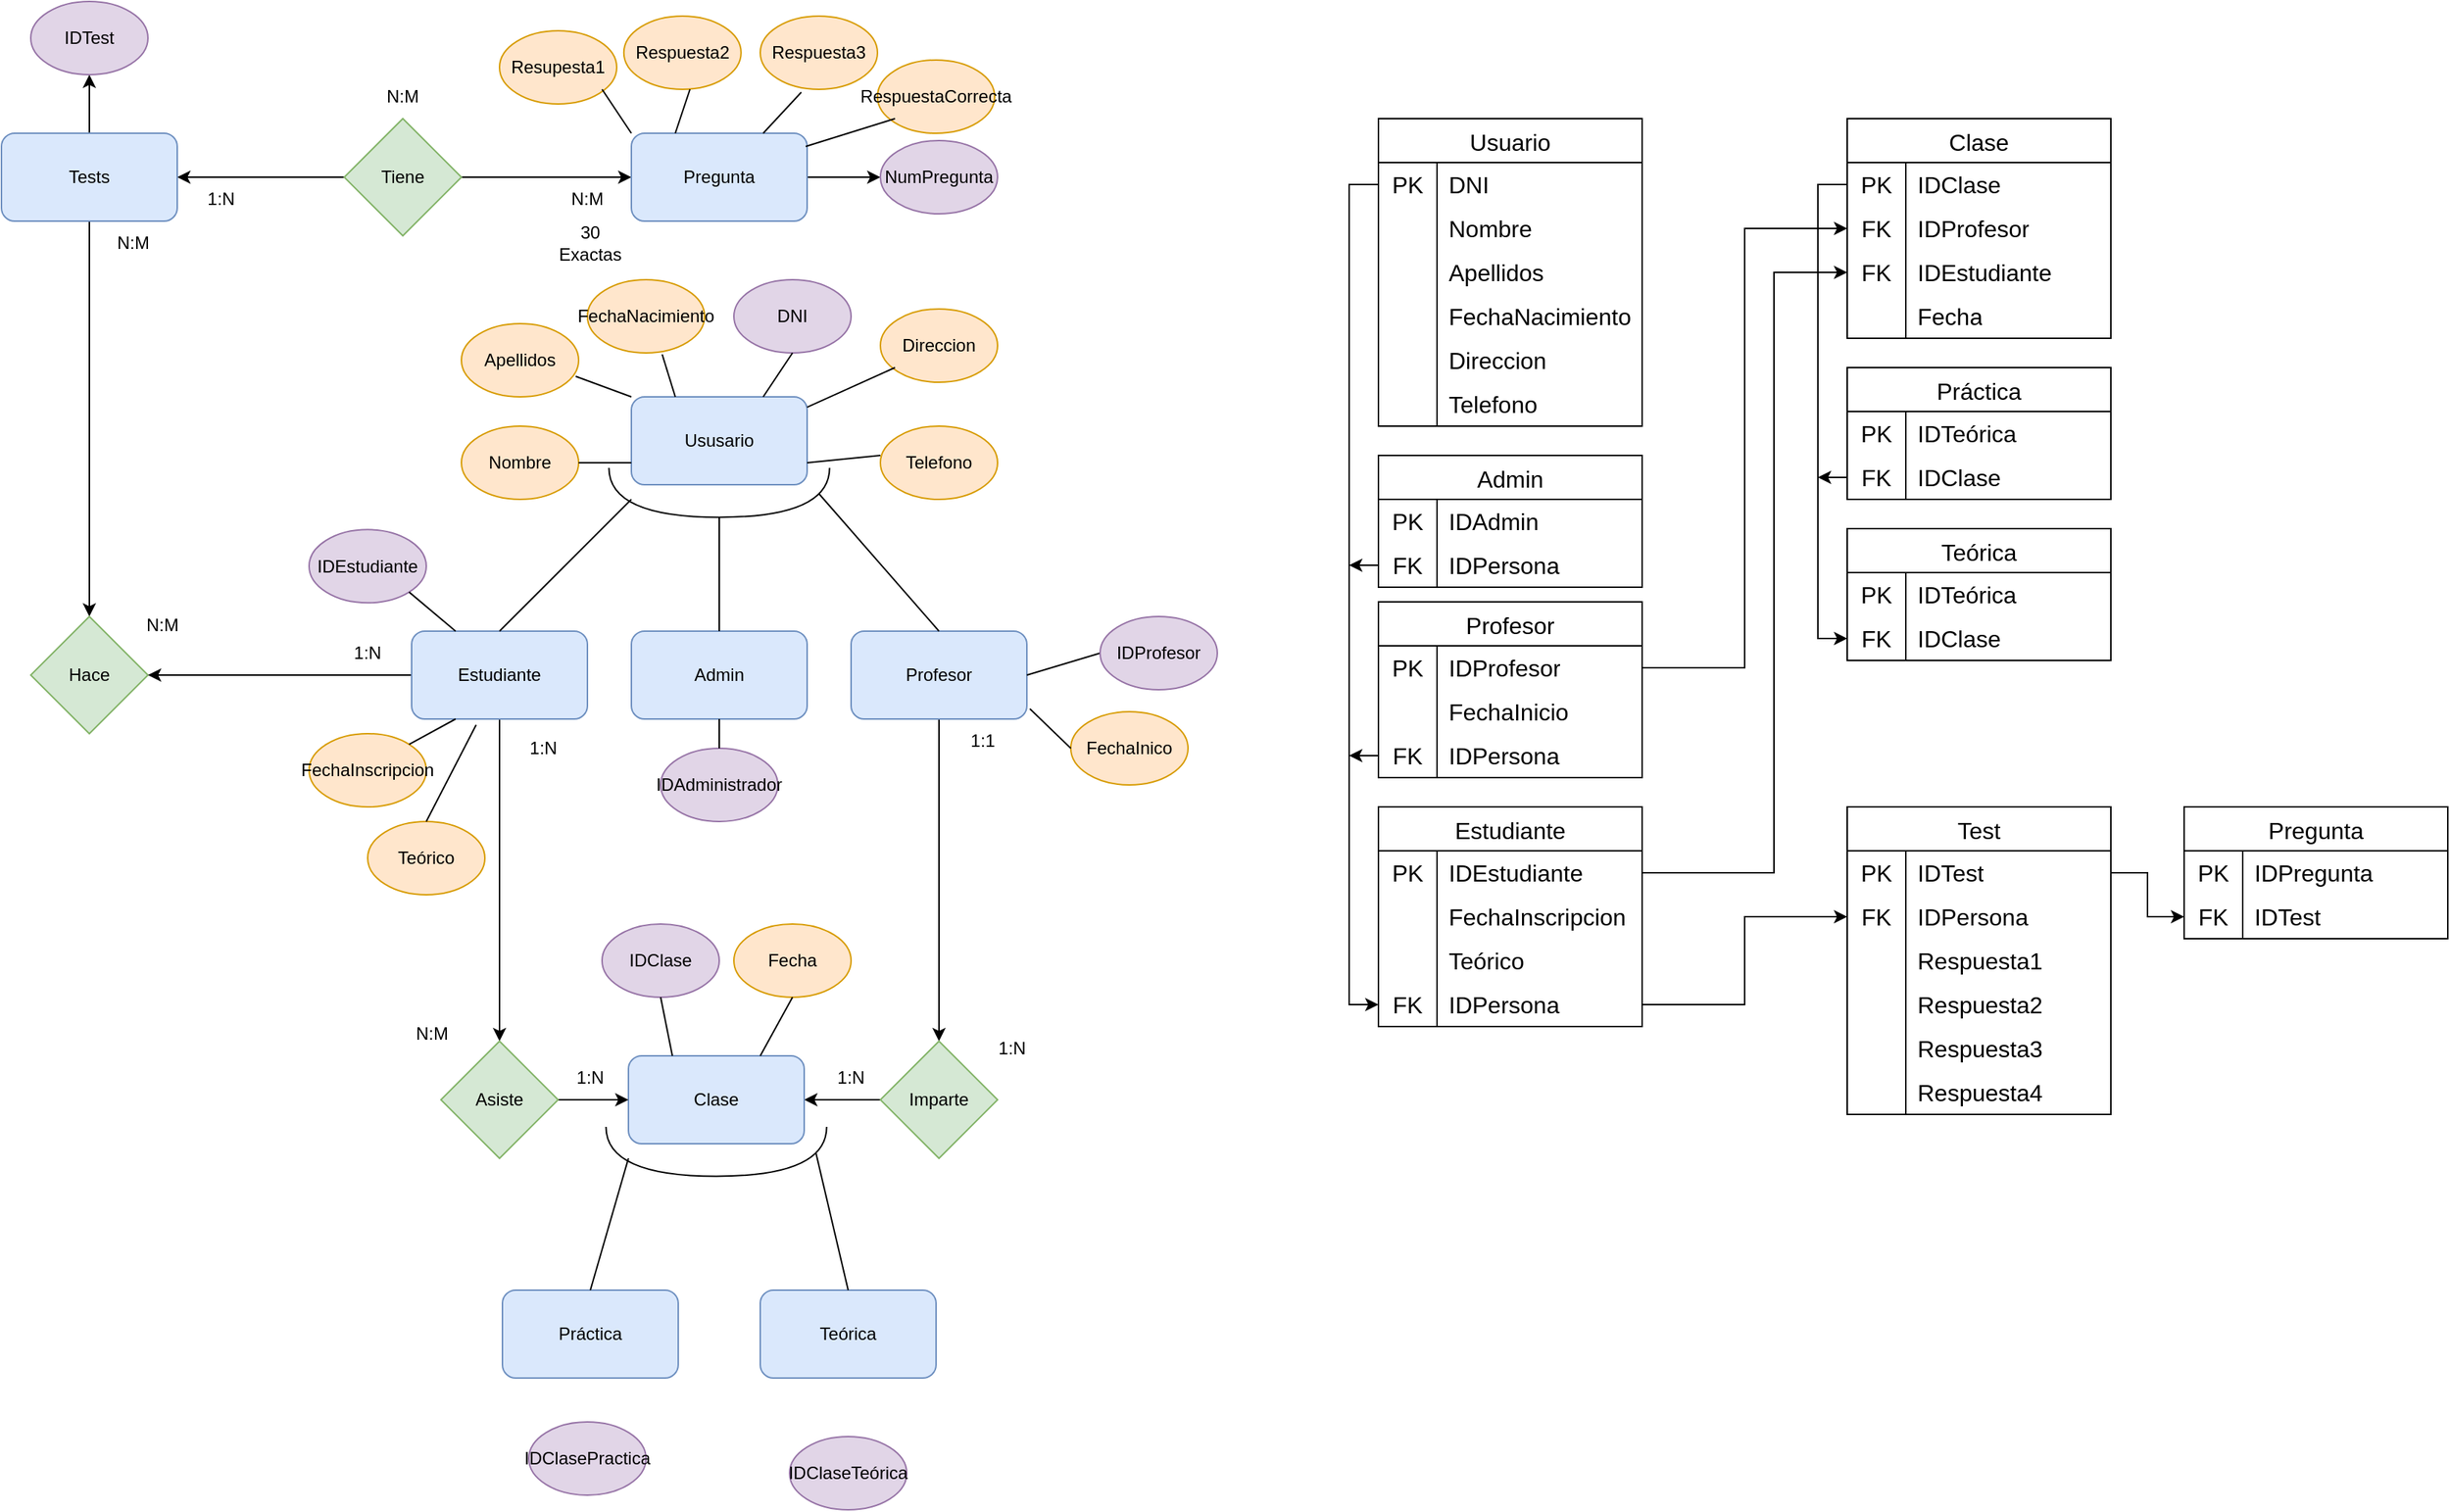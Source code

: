 <mxfile version="26.2.14">
  <diagram name="Página-1" id="16RIkvFGvw9QATh06v4u">
    <mxGraphModel grid="1" page="1" gridSize="10" guides="1" tooltips="1" connect="1" arrows="1" fold="1" pageScale="1" pageWidth="827" pageHeight="1169" math="0" shadow="0">
      <root>
        <mxCell id="0" />
        <mxCell id="1" parent="0" />
        <mxCell id="tjknT4CFiOt5n3S9Gpbx-4" style="edgeStyle=orthogonalEdgeStyle;rounded=0;orthogonalLoop=1;jettySize=auto;html=1;exitX=1;exitY=0.5;exitDx=0;exitDy=0;entryX=0;entryY=0.5;entryDx=0;entryDy=0;" edge="1" parent="1" source="tjknT4CFiOt5n3S9Gpbx-1" target="tjknT4CFiOt5n3S9Gpbx-3">
          <mxGeometry relative="1" as="geometry" />
        </mxCell>
        <mxCell id="tjknT4CFiOt5n3S9Gpbx-5" style="edgeStyle=orthogonalEdgeStyle;rounded=0;orthogonalLoop=1;jettySize=auto;html=1;exitX=0;exitY=0.5;exitDx=0;exitDy=0;entryX=1;entryY=0.5;entryDx=0;entryDy=0;" edge="1" parent="1" source="tjknT4CFiOt5n3S9Gpbx-1" target="tjknT4CFiOt5n3S9Gpbx-2">
          <mxGeometry relative="1" as="geometry" />
        </mxCell>
        <mxCell id="tjknT4CFiOt5n3S9Gpbx-1" value="Tiene" style="rhombus;whiteSpace=wrap;html=1;fillColor=#d5e8d4;strokeColor=#82b366;" vertex="1" parent="1">
          <mxGeometry x="324" y="130" width="80" height="80" as="geometry" />
        </mxCell>
        <mxCell id="tjknT4CFiOt5n3S9Gpbx-16" style="edgeStyle=orthogonalEdgeStyle;rounded=0;orthogonalLoop=1;jettySize=auto;html=1;exitX=0.5;exitY=1;exitDx=0;exitDy=0;entryX=0.5;entryY=0;entryDx=0;entryDy=0;" edge="1" parent="1" source="tjknT4CFiOt5n3S9Gpbx-2" target="tjknT4CFiOt5n3S9Gpbx-6">
          <mxGeometry relative="1" as="geometry" />
        </mxCell>
        <mxCell id="tjknT4CFiOt5n3S9Gpbx-38" style="edgeStyle=orthogonalEdgeStyle;rounded=0;orthogonalLoop=1;jettySize=auto;html=1;exitX=0.5;exitY=0;exitDx=0;exitDy=0;entryX=0.5;entryY=1;entryDx=0;entryDy=0;" edge="1" parent="1" source="tjknT4CFiOt5n3S9Gpbx-2" target="tjknT4CFiOt5n3S9Gpbx-36">
          <mxGeometry relative="1" as="geometry" />
        </mxCell>
        <mxCell id="tjknT4CFiOt5n3S9Gpbx-2" value="Tests" style="rounded=1;whiteSpace=wrap;html=1;fillColor=#dae8fc;strokeColor=#6c8ebf;" vertex="1" parent="1">
          <mxGeometry x="90" y="140" width="120" height="60" as="geometry" />
        </mxCell>
        <mxCell id="tjknT4CFiOt5n3S9Gpbx-37" style="edgeStyle=orthogonalEdgeStyle;rounded=0;orthogonalLoop=1;jettySize=auto;html=1;exitX=1;exitY=0.5;exitDx=0;exitDy=0;entryX=0;entryY=0.5;entryDx=0;entryDy=0;" edge="1" parent="1" source="tjknT4CFiOt5n3S9Gpbx-3" target="tjknT4CFiOt5n3S9Gpbx-35">
          <mxGeometry relative="1" as="geometry" />
        </mxCell>
        <mxCell id="tjknT4CFiOt5n3S9Gpbx-3" value="Pregunta" style="rounded=1;whiteSpace=wrap;html=1;fillColor=#dae8fc;strokeColor=#6c8ebf;" vertex="1" parent="1">
          <mxGeometry x="520" y="140" width="120" height="60" as="geometry" />
        </mxCell>
        <mxCell id="tjknT4CFiOt5n3S9Gpbx-6" value="Hace" style="rhombus;whiteSpace=wrap;html=1;fillColor=#d5e8d4;strokeColor=#82b366;" vertex="1" parent="1">
          <mxGeometry x="110" y="470" width="80" height="80" as="geometry" />
        </mxCell>
        <mxCell id="tjknT4CFiOt5n3S9Gpbx-7" value="Ususario" style="rounded=1;whiteSpace=wrap;html=1;fillColor=#dae8fc;strokeColor=#6c8ebf;" vertex="1" parent="1">
          <mxGeometry x="520" y="320" width="120" height="60" as="geometry" />
        </mxCell>
        <mxCell id="tjknT4CFiOt5n3S9Gpbx-8" value="" style="shape=requiredInterface;html=1;verticalLabelPosition=bottom;sketch=0;rotation=90;" vertex="1" parent="1">
          <mxGeometry x="563.13" y="310" width="33.75" height="150.63" as="geometry" />
        </mxCell>
        <mxCell id="tjknT4CFiOt5n3S9Gpbx-15" style="edgeStyle=orthogonalEdgeStyle;rounded=0;orthogonalLoop=1;jettySize=auto;html=1;exitX=0;exitY=0.5;exitDx=0;exitDy=0;entryX=1;entryY=0.5;entryDx=0;entryDy=0;" edge="1" parent="1" source="tjknT4CFiOt5n3S9Gpbx-9" target="tjknT4CFiOt5n3S9Gpbx-6">
          <mxGeometry relative="1" as="geometry" />
        </mxCell>
        <mxCell id="tjknT4CFiOt5n3S9Gpbx-33" style="edgeStyle=orthogonalEdgeStyle;rounded=0;orthogonalLoop=1;jettySize=auto;html=1;exitX=0.5;exitY=1;exitDx=0;exitDy=0;entryX=0.5;entryY=0;entryDx=0;entryDy=0;" edge="1" parent="1" source="tjknT4CFiOt5n3S9Gpbx-9" target="tjknT4CFiOt5n3S9Gpbx-32">
          <mxGeometry relative="1" as="geometry" />
        </mxCell>
        <mxCell id="tjknT4CFiOt5n3S9Gpbx-9" value="Estudiante" style="rounded=1;whiteSpace=wrap;html=1;fillColor=#dae8fc;strokeColor=#6c8ebf;" vertex="1" parent="1">
          <mxGeometry x="370" y="480" width="120" height="60" as="geometry" />
        </mxCell>
        <mxCell id="tjknT4CFiOt5n3S9Gpbx-20" style="edgeStyle=orthogonalEdgeStyle;rounded=0;orthogonalLoop=1;jettySize=auto;html=1;exitX=0.5;exitY=1;exitDx=0;exitDy=0;entryX=0.5;entryY=0;entryDx=0;entryDy=0;" edge="1" parent="1" source="tjknT4CFiOt5n3S9Gpbx-10" target="tjknT4CFiOt5n3S9Gpbx-17">
          <mxGeometry relative="1" as="geometry" />
        </mxCell>
        <mxCell id="tjknT4CFiOt5n3S9Gpbx-10" value="Profesor" style="rounded=1;whiteSpace=wrap;html=1;fillColor=#dae8fc;strokeColor=#6c8ebf;" vertex="1" parent="1">
          <mxGeometry x="670" y="480" width="120" height="60" as="geometry" />
        </mxCell>
        <mxCell id="tjknT4CFiOt5n3S9Gpbx-11" value="Admin" style="rounded=1;whiteSpace=wrap;html=1;fillColor=#dae8fc;strokeColor=#6c8ebf;" vertex="1" parent="1">
          <mxGeometry x="520.01" y="480" width="120" height="60" as="geometry" />
        </mxCell>
        <mxCell id="tjknT4CFiOt5n3S9Gpbx-12" value="" style="endArrow=none;html=1;rounded=0;exitX=0.5;exitY=0;exitDx=0;exitDy=0;" edge="1" parent="1" source="tjknT4CFiOt5n3S9Gpbx-9">
          <mxGeometry width="50" height="50" relative="1" as="geometry">
            <mxPoint x="470" y="440" as="sourcePoint" />
            <mxPoint x="520" y="390" as="targetPoint" />
          </mxGeometry>
        </mxCell>
        <mxCell id="tjknT4CFiOt5n3S9Gpbx-13" value="" style="endArrow=none;html=1;rounded=0;entryX=0.52;entryY=0.049;entryDx=0;entryDy=0;entryPerimeter=0;exitX=0.5;exitY=0;exitDx=0;exitDy=0;" edge="1" parent="1" source="tjknT4CFiOt5n3S9Gpbx-10" target="tjknT4CFiOt5n3S9Gpbx-8">
          <mxGeometry width="50" height="50" relative="1" as="geometry">
            <mxPoint x="660" y="450" as="sourcePoint" />
            <mxPoint x="710" y="400" as="targetPoint" />
          </mxGeometry>
        </mxCell>
        <mxCell id="tjknT4CFiOt5n3S9Gpbx-14" value="" style="endArrow=none;html=1;rounded=0;entryX=1;entryY=0.5;entryDx=0;entryDy=0;entryPerimeter=0;exitX=0.5;exitY=0;exitDx=0;exitDy=0;" edge="1" parent="1" source="tjknT4CFiOt5n3S9Gpbx-11" target="tjknT4CFiOt5n3S9Gpbx-8">
          <mxGeometry width="50" height="50" relative="1" as="geometry">
            <mxPoint x="500" y="480" as="sourcePoint" />
            <mxPoint x="550" y="430" as="targetPoint" />
          </mxGeometry>
        </mxCell>
        <mxCell id="tjknT4CFiOt5n3S9Gpbx-31" style="edgeStyle=orthogonalEdgeStyle;rounded=0;orthogonalLoop=1;jettySize=auto;html=1;exitX=0;exitY=0.5;exitDx=0;exitDy=0;entryX=1;entryY=0.5;entryDx=0;entryDy=0;" edge="1" parent="1" source="tjknT4CFiOt5n3S9Gpbx-17" target="tjknT4CFiOt5n3S9Gpbx-21">
          <mxGeometry relative="1" as="geometry" />
        </mxCell>
        <mxCell id="tjknT4CFiOt5n3S9Gpbx-17" value="Imparte" style="rhombus;whiteSpace=wrap;html=1;fillColor=#d5e8d4;strokeColor=#82b366;" vertex="1" parent="1">
          <mxGeometry x="690" y="760" width="80" height="80" as="geometry" />
        </mxCell>
        <mxCell id="tjknT4CFiOt5n3S9Gpbx-21" value="Clase" style="rounded=1;whiteSpace=wrap;html=1;fillColor=#dae8fc;strokeColor=#6c8ebf;" vertex="1" parent="1">
          <mxGeometry x="518" y="770" width="120" height="60" as="geometry" />
        </mxCell>
        <mxCell id="tjknT4CFiOt5n3S9Gpbx-22" value="" style="shape=requiredInterface;html=1;verticalLabelPosition=bottom;sketch=0;rotation=90;" vertex="1" parent="1">
          <mxGeometry x="561.13" y="760" width="33.75" height="150.63" as="geometry" />
        </mxCell>
        <mxCell id="tjknT4CFiOt5n3S9Gpbx-23" value="Práctica" style="rounded=1;whiteSpace=wrap;html=1;fillColor=#dae8fc;strokeColor=#6c8ebf;" vertex="1" parent="1">
          <mxGeometry x="432" y="930" width="120" height="60" as="geometry" />
        </mxCell>
        <mxCell id="tjknT4CFiOt5n3S9Gpbx-24" value="Teórica" style="rounded=1;whiteSpace=wrap;html=1;fillColor=#dae8fc;strokeColor=#6c8ebf;" vertex="1" parent="1">
          <mxGeometry x="608" y="930" width="120" height="60" as="geometry" />
        </mxCell>
        <mxCell id="tjknT4CFiOt5n3S9Gpbx-26" value="" style="endArrow=none;html=1;rounded=0;exitX=0.5;exitY=0;exitDx=0;exitDy=0;" edge="1" parent="1" source="tjknT4CFiOt5n3S9Gpbx-23">
          <mxGeometry width="50" height="50" relative="1" as="geometry">
            <mxPoint x="468" y="890" as="sourcePoint" />
            <mxPoint x="518" y="840" as="targetPoint" />
          </mxGeometry>
        </mxCell>
        <mxCell id="tjknT4CFiOt5n3S9Gpbx-27" value="" style="endArrow=none;html=1;rounded=0;entryX=0.52;entryY=0.049;entryDx=0;entryDy=0;entryPerimeter=0;exitX=0.5;exitY=0;exitDx=0;exitDy=0;" edge="1" parent="1" source="tjknT4CFiOt5n3S9Gpbx-24" target="tjknT4CFiOt5n3S9Gpbx-22">
          <mxGeometry width="50" height="50" relative="1" as="geometry">
            <mxPoint x="658" y="900" as="sourcePoint" />
            <mxPoint x="708" y="850" as="targetPoint" />
          </mxGeometry>
        </mxCell>
        <mxCell id="tjknT4CFiOt5n3S9Gpbx-34" style="edgeStyle=orthogonalEdgeStyle;rounded=0;orthogonalLoop=1;jettySize=auto;html=1;exitX=1;exitY=0.5;exitDx=0;exitDy=0;entryX=0;entryY=0.5;entryDx=0;entryDy=0;" edge="1" parent="1" source="tjknT4CFiOt5n3S9Gpbx-32" target="tjknT4CFiOt5n3S9Gpbx-21">
          <mxGeometry relative="1" as="geometry" />
        </mxCell>
        <mxCell id="tjknT4CFiOt5n3S9Gpbx-32" value="Asiste" style="rhombus;whiteSpace=wrap;html=1;fillColor=#d5e8d4;strokeColor=#82b366;" vertex="1" parent="1">
          <mxGeometry x="390" y="760" width="80" height="80" as="geometry" />
        </mxCell>
        <mxCell id="tjknT4CFiOt5n3S9Gpbx-35" value="NumPregunta" style="ellipse;whiteSpace=wrap;html=1;fillColor=#e1d5e7;strokeColor=#9673a6;" vertex="1" parent="1">
          <mxGeometry x="690" y="145" width="80" height="50" as="geometry" />
        </mxCell>
        <mxCell id="tjknT4CFiOt5n3S9Gpbx-36" value="IDTest" style="ellipse;whiteSpace=wrap;html=1;fillColor=#e1d5e7;strokeColor=#9673a6;" vertex="1" parent="1">
          <mxGeometry x="110" y="50" width="80" height="50" as="geometry" />
        </mxCell>
        <mxCell id="tjknT4CFiOt5n3S9Gpbx-40" value="Nombre" style="ellipse;whiteSpace=wrap;html=1;fillColor=#ffe6cc;strokeColor=#d79b00;" vertex="1" parent="1">
          <mxGeometry x="404" y="340" width="80" height="50" as="geometry" />
        </mxCell>
        <mxCell id="tjknT4CFiOt5n3S9Gpbx-41" value="Apellidos" style="ellipse;whiteSpace=wrap;html=1;fillColor=#ffe6cc;strokeColor=#d79b00;" vertex="1" parent="1">
          <mxGeometry x="404" y="270" width="80" height="50" as="geometry" />
        </mxCell>
        <mxCell id="tjknT4CFiOt5n3S9Gpbx-42" value="FechaNacimiento" style="ellipse;whiteSpace=wrap;html=1;fillColor=#ffe6cc;strokeColor=#d79b00;" vertex="1" parent="1">
          <mxGeometry x="490" y="240" width="80" height="50" as="geometry" />
        </mxCell>
        <mxCell id="tjknT4CFiOt5n3S9Gpbx-43" value="DNI" style="ellipse;whiteSpace=wrap;html=1;fillColor=#e1d5e7;strokeColor=#9673a6;" vertex="1" parent="1">
          <mxGeometry x="590" y="240" width="80" height="50" as="geometry" />
        </mxCell>
        <mxCell id="tjknT4CFiOt5n3S9Gpbx-44" value="Telefono" style="ellipse;whiteSpace=wrap;html=1;fillColor=#ffe6cc;strokeColor=#d79b00;" vertex="1" parent="1">
          <mxGeometry x="690" y="340" width="80" height="50" as="geometry" />
        </mxCell>
        <mxCell id="tjknT4CFiOt5n3S9Gpbx-45" value="Direccion" style="ellipse;whiteSpace=wrap;html=1;fillColor=#ffe6cc;strokeColor=#d79b00;" vertex="1" parent="1">
          <mxGeometry x="690" y="260" width="80" height="50" as="geometry" />
        </mxCell>
        <mxCell id="tjknT4CFiOt5n3S9Gpbx-48" value="" style="endArrow=none;html=1;rounded=0;entryX=0;entryY=0.75;entryDx=0;entryDy=0;exitX=1;exitY=0.5;exitDx=0;exitDy=0;" edge="1" parent="1" source="tjknT4CFiOt5n3S9Gpbx-40" target="tjknT4CFiOt5n3S9Gpbx-7">
          <mxGeometry width="50" height="50" relative="1" as="geometry">
            <mxPoint x="370" y="450" as="sourcePoint" />
            <mxPoint x="420" y="400" as="targetPoint" />
          </mxGeometry>
        </mxCell>
        <mxCell id="tjknT4CFiOt5n3S9Gpbx-49" value="" style="endArrow=none;html=1;rounded=0;exitX=1;exitY=0.75;exitDx=0;exitDy=0;" edge="1" parent="1" source="tjknT4CFiOt5n3S9Gpbx-7">
          <mxGeometry width="50" height="50" relative="1" as="geometry">
            <mxPoint x="640" y="410" as="sourcePoint" />
            <mxPoint x="690" y="360" as="targetPoint" />
          </mxGeometry>
        </mxCell>
        <mxCell id="tjknT4CFiOt5n3S9Gpbx-50" value="" style="endArrow=none;html=1;rounded=0;entryX=0.975;entryY=0.72;entryDx=0;entryDy=0;entryPerimeter=0;exitX=0;exitY=0;exitDx=0;exitDy=0;" edge="1" parent="1" source="tjknT4CFiOt5n3S9Gpbx-7" target="tjknT4CFiOt5n3S9Gpbx-41">
          <mxGeometry width="50" height="50" relative="1" as="geometry">
            <mxPoint x="290" y="400" as="sourcePoint" />
            <mxPoint x="340" y="350" as="targetPoint" />
          </mxGeometry>
        </mxCell>
        <mxCell id="tjknT4CFiOt5n3S9Gpbx-51" value="" style="endArrow=none;html=1;rounded=0;entryX=0.638;entryY=1.02;entryDx=0;entryDy=0;entryPerimeter=0;exitX=0.25;exitY=0;exitDx=0;exitDy=0;" edge="1" parent="1" source="tjknT4CFiOt5n3S9Gpbx-7" target="tjknT4CFiOt5n3S9Gpbx-42">
          <mxGeometry width="50" height="50" relative="1" as="geometry">
            <mxPoint x="340" y="420" as="sourcePoint" />
            <mxPoint x="390" y="370" as="targetPoint" />
          </mxGeometry>
        </mxCell>
        <mxCell id="tjknT4CFiOt5n3S9Gpbx-52" value="" style="endArrow=none;html=1;rounded=0;exitX=0.75;exitY=0;exitDx=0;exitDy=0;" edge="1" parent="1" source="tjknT4CFiOt5n3S9Gpbx-7">
          <mxGeometry width="50" height="50" relative="1" as="geometry">
            <mxPoint x="580" y="340" as="sourcePoint" />
            <mxPoint x="630" y="290" as="targetPoint" />
          </mxGeometry>
        </mxCell>
        <mxCell id="tjknT4CFiOt5n3S9Gpbx-53" value="" style="endArrow=none;html=1;rounded=0;exitX=1;exitY=0.117;exitDx=0;exitDy=0;exitPerimeter=0;" edge="1" parent="1" source="tjknT4CFiOt5n3S9Gpbx-7">
          <mxGeometry width="50" height="50" relative="1" as="geometry">
            <mxPoint x="650" y="350" as="sourcePoint" />
            <mxPoint x="700" y="300" as="targetPoint" />
          </mxGeometry>
        </mxCell>
        <mxCell id="tjknT4CFiOt5n3S9Gpbx-56" value="FechaInscripcion" style="ellipse;whiteSpace=wrap;html=1;fillColor=#ffe6cc;strokeColor=#d79b00;" vertex="1" parent="1">
          <mxGeometry x="300" y="550" width="80" height="50" as="geometry" />
        </mxCell>
        <mxCell id="tjknT4CFiOt5n3S9Gpbx-57" value="IDEstudiante" style="ellipse;whiteSpace=wrap;html=1;fillColor=#e1d5e7;strokeColor=#9673a6;" vertex="1" parent="1">
          <mxGeometry x="300" y="410.63" width="80" height="50" as="geometry" />
        </mxCell>
        <mxCell id="tjknT4CFiOt5n3S9Gpbx-59" value="" style="endArrow=none;html=1;rounded=0;entryX=1;entryY=1;entryDx=0;entryDy=0;exitX=0.25;exitY=0;exitDx=0;exitDy=0;" edge="1" parent="1" source="tjknT4CFiOt5n3S9Gpbx-9" target="tjknT4CFiOt5n3S9Gpbx-57">
          <mxGeometry width="50" height="50" relative="1" as="geometry">
            <mxPoint x="230" y="680" as="sourcePoint" />
            <mxPoint x="280" y="630" as="targetPoint" />
          </mxGeometry>
        </mxCell>
        <mxCell id="tjknT4CFiOt5n3S9Gpbx-60" value="" style="endArrow=none;html=1;rounded=0;entryX=0.25;entryY=1;entryDx=0;entryDy=0;exitX=1;exitY=0;exitDx=0;exitDy=0;" edge="1" parent="1" source="tjknT4CFiOt5n3S9Gpbx-56" target="tjknT4CFiOt5n3S9Gpbx-9">
          <mxGeometry width="50" height="50" relative="1" as="geometry">
            <mxPoint x="340" y="690" as="sourcePoint" />
            <mxPoint x="390" y="640" as="targetPoint" />
          </mxGeometry>
        </mxCell>
        <mxCell id="tjknT4CFiOt5n3S9Gpbx-61" value="FechaInico" style="ellipse;whiteSpace=wrap;html=1;fillColor=#ffe6cc;strokeColor=#d79b00;" vertex="1" parent="1">
          <mxGeometry x="820" y="535" width="80" height="50" as="geometry" />
        </mxCell>
        <mxCell id="tjknT4CFiOt5n3S9Gpbx-64" value="" style="endArrow=none;html=1;rounded=0;entryX=1.017;entryY=0.883;entryDx=0;entryDy=0;entryPerimeter=0;exitX=0;exitY=0.5;exitDx=0;exitDy=0;" edge="1" parent="1" source="tjknT4CFiOt5n3S9Gpbx-61" target="tjknT4CFiOt5n3S9Gpbx-10">
          <mxGeometry width="50" height="50" relative="1" as="geometry">
            <mxPoint x="740" y="590" as="sourcePoint" />
            <mxPoint x="790" y="540" as="targetPoint" />
          </mxGeometry>
        </mxCell>
        <mxCell id="tjknT4CFiOt5n3S9Gpbx-65" value="" style="endArrow=none;html=1;rounded=0;entryX=0;entryY=0.5;entryDx=0;entryDy=0;" edge="1" parent="1" target="tjknT4CFiOt5n3S9Gpbx-66">
          <mxGeometry width="50" height="50" relative="1" as="geometry">
            <mxPoint x="790" y="510" as="sourcePoint" />
            <mxPoint x="840" y="460" as="targetPoint" />
          </mxGeometry>
        </mxCell>
        <mxCell id="tjknT4CFiOt5n3S9Gpbx-66" value="IDProfesor" style="ellipse;whiteSpace=wrap;html=1;fillColor=#e1d5e7;strokeColor=#9673a6;" vertex="1" parent="1">
          <mxGeometry x="840" y="470" width="80" height="50" as="geometry" />
        </mxCell>
        <mxCell id="tjknT4CFiOt5n3S9Gpbx-67" value="Teórico" style="ellipse;whiteSpace=wrap;html=1;fillColor=#ffe6cc;strokeColor=#d79b00;" vertex="1" parent="1">
          <mxGeometry x="340" y="610" width="80" height="50" as="geometry" />
        </mxCell>
        <mxCell id="tjknT4CFiOt5n3S9Gpbx-68" value="" style="endArrow=none;html=1;rounded=0;entryX=0.367;entryY=1.067;entryDx=0;entryDy=0;entryPerimeter=0;exitX=0.5;exitY=0;exitDx=0;exitDy=0;" edge="1" parent="1" source="tjknT4CFiOt5n3S9Gpbx-67" target="tjknT4CFiOt5n3S9Gpbx-9">
          <mxGeometry width="50" height="50" relative="1" as="geometry">
            <mxPoint x="260" y="720" as="sourcePoint" />
            <mxPoint x="310" y="670" as="targetPoint" />
          </mxGeometry>
        </mxCell>
        <mxCell id="tjknT4CFiOt5n3S9Gpbx-69" value="IDClase" style="ellipse;whiteSpace=wrap;html=1;fillColor=#e1d5e7;strokeColor=#9673a6;" vertex="1" parent="1">
          <mxGeometry x="500" y="680" width="80" height="50" as="geometry" />
        </mxCell>
        <mxCell id="tjknT4CFiOt5n3S9Gpbx-71" value="Fecha" style="ellipse;whiteSpace=wrap;html=1;fillColor=#ffe6cc;strokeColor=#d79b00;" vertex="1" parent="1">
          <mxGeometry x="590" y="680" width="80" height="50" as="geometry" />
        </mxCell>
        <mxCell id="tjknT4CFiOt5n3S9Gpbx-72" value="" style="endArrow=none;html=1;rounded=0;entryX=0.5;entryY=1;entryDx=0;entryDy=0;exitX=0.75;exitY=0;exitDx=0;exitDy=0;" edge="1" parent="1" source="tjknT4CFiOt5n3S9Gpbx-21" target="tjknT4CFiOt5n3S9Gpbx-71">
          <mxGeometry width="50" height="50" relative="1" as="geometry">
            <mxPoint x="310" y="910" as="sourcePoint" />
            <mxPoint x="360" y="860" as="targetPoint" />
          </mxGeometry>
        </mxCell>
        <mxCell id="tjknT4CFiOt5n3S9Gpbx-73" value="" style="endArrow=none;html=1;rounded=0;exitX=0.25;exitY=0;exitDx=0;exitDy=0;" edge="1" parent="1" source="tjknT4CFiOt5n3S9Gpbx-21">
          <mxGeometry width="50" height="50" relative="1" as="geometry">
            <mxPoint x="490" y="780" as="sourcePoint" />
            <mxPoint x="540" y="730" as="targetPoint" />
          </mxGeometry>
        </mxCell>
        <mxCell id="tjknT4CFiOt5n3S9Gpbx-74" value="IDAdministrador" style="ellipse;whiteSpace=wrap;html=1;fillColor=#e1d5e7;strokeColor=#9673a6;" vertex="1" parent="1">
          <mxGeometry x="540" y="560" width="80" height="50" as="geometry" />
        </mxCell>
        <mxCell id="tjknT4CFiOt5n3S9Gpbx-75" value="" style="endArrow=none;html=1;rounded=0;entryX=0.5;entryY=1;entryDx=0;entryDy=0;exitX=0.5;exitY=0;exitDx=0;exitDy=0;" edge="1" parent="1" source="tjknT4CFiOt5n3S9Gpbx-74" target="tjknT4CFiOt5n3S9Gpbx-11">
          <mxGeometry width="50" height="50" relative="1" as="geometry">
            <mxPoint x="470" y="670" as="sourcePoint" />
            <mxPoint x="520" y="620" as="targetPoint" />
          </mxGeometry>
        </mxCell>
        <mxCell id="tjknT4CFiOt5n3S9Gpbx-77" value="N:M" style="text;html=1;align=center;verticalAlign=middle;whiteSpace=wrap;rounded=0;" vertex="1" parent="1">
          <mxGeometry x="460" y="170" width="60" height="30" as="geometry" />
        </mxCell>
        <mxCell id="tjknT4CFiOt5n3S9Gpbx-79" value="30 Exactas" style="text;html=1;align=center;verticalAlign=middle;whiteSpace=wrap;rounded=0;" vertex="1" parent="1">
          <mxGeometry x="462" y="200" width="60" height="30" as="geometry" />
        </mxCell>
        <mxCell id="tjknT4CFiOt5n3S9Gpbx-80" value="N:M" style="text;html=1;align=center;verticalAlign=middle;whiteSpace=wrap;rounded=0;" vertex="1" parent="1">
          <mxGeometry x="334" y="100" width="60" height="30" as="geometry" />
        </mxCell>
        <mxCell id="tjknT4CFiOt5n3S9Gpbx-81" value="1:N" style="text;html=1;align=center;verticalAlign=middle;whiteSpace=wrap;rounded=0;" vertex="1" parent="1">
          <mxGeometry x="210" y="170" width="60" height="30" as="geometry" />
        </mxCell>
        <mxCell id="tjknT4CFiOt5n3S9Gpbx-82" value="1:N" style="text;html=1;align=center;verticalAlign=middle;whiteSpace=wrap;rounded=0;" vertex="1" parent="1">
          <mxGeometry x="310" y="480" width="60" height="30" as="geometry" />
        </mxCell>
        <mxCell id="tjknT4CFiOt5n3S9Gpbx-83" value="N:M" style="text;html=1;align=center;verticalAlign=middle;whiteSpace=wrap;rounded=0;" vertex="1" parent="1">
          <mxGeometry x="150" y="200" width="60" height="30" as="geometry" />
        </mxCell>
        <mxCell id="tjknT4CFiOt5n3S9Gpbx-84" value="N:M" style="text;html=1;align=center;verticalAlign=middle;whiteSpace=wrap;rounded=0;" vertex="1" parent="1">
          <mxGeometry x="170" y="460.63" width="60" height="30" as="geometry" />
        </mxCell>
        <mxCell id="tjknT4CFiOt5n3S9Gpbx-85" value="1:N" style="text;html=1;align=center;verticalAlign=middle;whiteSpace=wrap;rounded=0;" vertex="1" parent="1">
          <mxGeometry x="462" y="770" width="60" height="30" as="geometry" />
        </mxCell>
        <mxCell id="tjknT4CFiOt5n3S9Gpbx-86" value="1:N" style="text;html=1;align=center;verticalAlign=middle;whiteSpace=wrap;rounded=0;" vertex="1" parent="1">
          <mxGeometry x="430" y="545" width="60" height="30" as="geometry" />
        </mxCell>
        <mxCell id="tjknT4CFiOt5n3S9Gpbx-87" value="N:M" style="text;html=1;align=center;verticalAlign=middle;whiteSpace=wrap;rounded=0;" vertex="1" parent="1">
          <mxGeometry x="354" y="740" width="60" height="30" as="geometry" />
        </mxCell>
        <mxCell id="tjknT4CFiOt5n3S9Gpbx-88" value="1:N" style="text;html=1;align=center;verticalAlign=middle;whiteSpace=wrap;rounded=0;" vertex="1" parent="1">
          <mxGeometry x="640.01" y="770" width="60" height="30" as="geometry" />
        </mxCell>
        <mxCell id="tjknT4CFiOt5n3S9Gpbx-89" value="1:1" style="text;html=1;align=center;verticalAlign=middle;whiteSpace=wrap;rounded=0;" vertex="1" parent="1">
          <mxGeometry x="730" y="540" width="60" height="30" as="geometry" />
        </mxCell>
        <mxCell id="tjknT4CFiOt5n3S9Gpbx-90" value="1:N" style="text;html=1;align=center;verticalAlign=middle;whiteSpace=wrap;rounded=0;" vertex="1" parent="1">
          <mxGeometry x="750" y="750" width="60" height="30" as="geometry" />
        </mxCell>
        <mxCell id="tjknT4CFiOt5n3S9Gpbx-91" value="Usuario" style="shape=table;startSize=30;container=1;collapsible=0;childLayout=tableLayout;fixedRows=1;rowLines=0;fontStyle=0;strokeColor=default;fontSize=16;" vertex="1" parent="1">
          <mxGeometry x="1030" y="130" width="180" height="210" as="geometry" />
        </mxCell>
        <mxCell id="tjknT4CFiOt5n3S9Gpbx-92" value="" style="shape=tableRow;horizontal=0;startSize=0;swimlaneHead=0;swimlaneBody=0;top=0;left=0;bottom=0;right=0;collapsible=0;dropTarget=0;fillColor=none;points=[[0,0.5],[1,0.5]];portConstraint=eastwest;strokeColor=inherit;fontSize=16;" vertex="1" parent="tjknT4CFiOt5n3S9Gpbx-91">
          <mxGeometry y="30" width="180" height="30" as="geometry" />
        </mxCell>
        <mxCell id="tjknT4CFiOt5n3S9Gpbx-93" value="PK" style="shape=partialRectangle;html=1;whiteSpace=wrap;connectable=0;fillColor=none;top=0;left=0;bottom=0;right=0;overflow=hidden;pointerEvents=1;strokeColor=inherit;fontSize=16;" vertex="1" parent="tjknT4CFiOt5n3S9Gpbx-92">
          <mxGeometry width="40" height="30" as="geometry">
            <mxRectangle width="40" height="30" as="alternateBounds" />
          </mxGeometry>
        </mxCell>
        <mxCell id="tjknT4CFiOt5n3S9Gpbx-94" value="DNI" style="shape=partialRectangle;html=1;whiteSpace=wrap;connectable=0;fillColor=none;top=0;left=0;bottom=0;right=0;align=left;spacingLeft=6;overflow=hidden;strokeColor=inherit;fontSize=16;" vertex="1" parent="tjknT4CFiOt5n3S9Gpbx-92">
          <mxGeometry x="40" width="140" height="30" as="geometry">
            <mxRectangle width="140" height="30" as="alternateBounds" />
          </mxGeometry>
        </mxCell>
        <mxCell id="tjknT4CFiOt5n3S9Gpbx-95" value="" style="shape=tableRow;horizontal=0;startSize=0;swimlaneHead=0;swimlaneBody=0;top=0;left=0;bottom=0;right=0;collapsible=0;dropTarget=0;fillColor=none;points=[[0,0.5],[1,0.5]];portConstraint=eastwest;strokeColor=inherit;fontSize=16;" vertex="1" parent="tjknT4CFiOt5n3S9Gpbx-91">
          <mxGeometry y="60" width="180" height="30" as="geometry" />
        </mxCell>
        <mxCell id="tjknT4CFiOt5n3S9Gpbx-96" value="" style="shape=partialRectangle;html=1;whiteSpace=wrap;connectable=0;fillColor=none;top=0;left=0;bottom=0;right=0;overflow=hidden;strokeColor=inherit;fontSize=16;" vertex="1" parent="tjknT4CFiOt5n3S9Gpbx-95">
          <mxGeometry width="40" height="30" as="geometry">
            <mxRectangle width="40" height="30" as="alternateBounds" />
          </mxGeometry>
        </mxCell>
        <mxCell id="tjknT4CFiOt5n3S9Gpbx-97" value="Nombre" style="shape=partialRectangle;html=1;whiteSpace=wrap;connectable=0;fillColor=none;top=0;left=0;bottom=0;right=0;align=left;spacingLeft=6;overflow=hidden;strokeColor=inherit;fontSize=16;" vertex="1" parent="tjknT4CFiOt5n3S9Gpbx-95">
          <mxGeometry x="40" width="140" height="30" as="geometry">
            <mxRectangle width="140" height="30" as="alternateBounds" />
          </mxGeometry>
        </mxCell>
        <mxCell id="tjknT4CFiOt5n3S9Gpbx-98" value="" style="shape=tableRow;horizontal=0;startSize=0;swimlaneHead=0;swimlaneBody=0;top=0;left=0;bottom=0;right=0;collapsible=0;dropTarget=0;fillColor=none;points=[[0,0.5],[1,0.5]];portConstraint=eastwest;strokeColor=inherit;fontSize=16;" vertex="1" parent="tjknT4CFiOt5n3S9Gpbx-91">
          <mxGeometry y="90" width="180" height="30" as="geometry" />
        </mxCell>
        <mxCell id="tjknT4CFiOt5n3S9Gpbx-99" value="" style="shape=partialRectangle;html=1;whiteSpace=wrap;connectable=0;fillColor=none;top=0;left=0;bottom=0;right=0;overflow=hidden;strokeColor=inherit;fontSize=16;" vertex="1" parent="tjknT4CFiOt5n3S9Gpbx-98">
          <mxGeometry width="40" height="30" as="geometry">
            <mxRectangle width="40" height="30" as="alternateBounds" />
          </mxGeometry>
        </mxCell>
        <mxCell id="tjknT4CFiOt5n3S9Gpbx-100" value="Apellidos" style="shape=partialRectangle;html=1;whiteSpace=wrap;connectable=0;fillColor=none;top=0;left=0;bottom=0;right=0;align=left;spacingLeft=6;overflow=hidden;strokeColor=inherit;fontSize=16;" vertex="1" parent="tjknT4CFiOt5n3S9Gpbx-98">
          <mxGeometry x="40" width="140" height="30" as="geometry">
            <mxRectangle width="140" height="30" as="alternateBounds" />
          </mxGeometry>
        </mxCell>
        <mxCell id="tjknT4CFiOt5n3S9Gpbx-104" style="shape=tableRow;horizontal=0;startSize=0;swimlaneHead=0;swimlaneBody=0;top=0;left=0;bottom=0;right=0;collapsible=0;dropTarget=0;fillColor=none;points=[[0,0.5],[1,0.5]];portConstraint=eastwest;strokeColor=inherit;fontSize=16;" vertex="1" parent="tjknT4CFiOt5n3S9Gpbx-91">
          <mxGeometry y="120" width="180" height="30" as="geometry" />
        </mxCell>
        <mxCell id="tjknT4CFiOt5n3S9Gpbx-105" style="shape=partialRectangle;html=1;whiteSpace=wrap;connectable=0;fillColor=none;top=0;left=0;bottom=0;right=0;overflow=hidden;strokeColor=inherit;fontSize=16;" vertex="1" parent="tjknT4CFiOt5n3S9Gpbx-104">
          <mxGeometry width="40" height="30" as="geometry">
            <mxRectangle width="40" height="30" as="alternateBounds" />
          </mxGeometry>
        </mxCell>
        <mxCell id="tjknT4CFiOt5n3S9Gpbx-106" value="FechaNacimiento" style="shape=partialRectangle;html=1;whiteSpace=wrap;connectable=0;fillColor=none;top=0;left=0;bottom=0;right=0;align=left;spacingLeft=6;overflow=hidden;strokeColor=inherit;fontSize=16;" vertex="1" parent="tjknT4CFiOt5n3S9Gpbx-104">
          <mxGeometry x="40" width="140" height="30" as="geometry">
            <mxRectangle width="140" height="30" as="alternateBounds" />
          </mxGeometry>
        </mxCell>
        <mxCell id="tjknT4CFiOt5n3S9Gpbx-107" style="shape=tableRow;horizontal=0;startSize=0;swimlaneHead=0;swimlaneBody=0;top=0;left=0;bottom=0;right=0;collapsible=0;dropTarget=0;fillColor=none;points=[[0,0.5],[1,0.5]];portConstraint=eastwest;strokeColor=inherit;fontSize=16;" vertex="1" parent="tjknT4CFiOt5n3S9Gpbx-91">
          <mxGeometry y="150" width="180" height="30" as="geometry" />
        </mxCell>
        <mxCell id="tjknT4CFiOt5n3S9Gpbx-108" style="shape=partialRectangle;html=1;whiteSpace=wrap;connectable=0;fillColor=none;top=0;left=0;bottom=0;right=0;overflow=hidden;strokeColor=inherit;fontSize=16;" vertex="1" parent="tjknT4CFiOt5n3S9Gpbx-107">
          <mxGeometry width="40" height="30" as="geometry">
            <mxRectangle width="40" height="30" as="alternateBounds" />
          </mxGeometry>
        </mxCell>
        <mxCell id="tjknT4CFiOt5n3S9Gpbx-109" value="Direccion" style="shape=partialRectangle;html=1;whiteSpace=wrap;connectable=0;fillColor=none;top=0;left=0;bottom=0;right=0;align=left;spacingLeft=6;overflow=hidden;strokeColor=inherit;fontSize=16;" vertex="1" parent="tjknT4CFiOt5n3S9Gpbx-107">
          <mxGeometry x="40" width="140" height="30" as="geometry">
            <mxRectangle width="140" height="30" as="alternateBounds" />
          </mxGeometry>
        </mxCell>
        <mxCell id="tjknT4CFiOt5n3S9Gpbx-110" style="shape=tableRow;horizontal=0;startSize=0;swimlaneHead=0;swimlaneBody=0;top=0;left=0;bottom=0;right=0;collapsible=0;dropTarget=0;fillColor=none;points=[[0,0.5],[1,0.5]];portConstraint=eastwest;strokeColor=inherit;fontSize=16;" vertex="1" parent="tjknT4CFiOt5n3S9Gpbx-91">
          <mxGeometry y="180" width="180" height="30" as="geometry" />
        </mxCell>
        <mxCell id="tjknT4CFiOt5n3S9Gpbx-111" style="shape=partialRectangle;html=1;whiteSpace=wrap;connectable=0;fillColor=none;top=0;left=0;bottom=0;right=0;overflow=hidden;strokeColor=inherit;fontSize=16;" vertex="1" parent="tjknT4CFiOt5n3S9Gpbx-110">
          <mxGeometry width="40" height="30" as="geometry">
            <mxRectangle width="40" height="30" as="alternateBounds" />
          </mxGeometry>
        </mxCell>
        <mxCell id="tjknT4CFiOt5n3S9Gpbx-112" value="Telefono" style="shape=partialRectangle;html=1;whiteSpace=wrap;connectable=0;fillColor=none;top=0;left=0;bottom=0;right=0;align=left;spacingLeft=6;overflow=hidden;strokeColor=inherit;fontSize=16;" vertex="1" parent="tjknT4CFiOt5n3S9Gpbx-110">
          <mxGeometry x="40" width="140" height="30" as="geometry">
            <mxRectangle width="140" height="30" as="alternateBounds" />
          </mxGeometry>
        </mxCell>
        <mxCell id="tjknT4CFiOt5n3S9Gpbx-113" value="Admin" style="shape=table;startSize=30;container=1;collapsible=0;childLayout=tableLayout;fixedRows=1;rowLines=0;fontStyle=0;strokeColor=default;fontSize=16;" vertex="1" parent="1">
          <mxGeometry x="1030" y="360" width="180" height="90" as="geometry" />
        </mxCell>
        <mxCell id="tjknT4CFiOt5n3S9Gpbx-114" value="" style="shape=tableRow;horizontal=0;startSize=0;swimlaneHead=0;swimlaneBody=0;top=0;left=0;bottom=0;right=0;collapsible=0;dropTarget=0;fillColor=none;points=[[0,0.5],[1,0.5]];portConstraint=eastwest;strokeColor=inherit;fontSize=16;" vertex="1" parent="tjknT4CFiOt5n3S9Gpbx-113">
          <mxGeometry y="30" width="180" height="30" as="geometry" />
        </mxCell>
        <mxCell id="tjknT4CFiOt5n3S9Gpbx-115" value="PK" style="shape=partialRectangle;html=1;whiteSpace=wrap;connectable=0;fillColor=none;top=0;left=0;bottom=0;right=0;overflow=hidden;pointerEvents=1;strokeColor=inherit;fontSize=16;" vertex="1" parent="tjknT4CFiOt5n3S9Gpbx-114">
          <mxGeometry width="40" height="30" as="geometry">
            <mxRectangle width="40" height="30" as="alternateBounds" />
          </mxGeometry>
        </mxCell>
        <mxCell id="tjknT4CFiOt5n3S9Gpbx-116" value="IDAdmin" style="shape=partialRectangle;html=1;whiteSpace=wrap;connectable=0;fillColor=none;top=0;left=0;bottom=0;right=0;align=left;spacingLeft=6;overflow=hidden;strokeColor=inherit;fontSize=16;" vertex="1" parent="tjknT4CFiOt5n3S9Gpbx-114">
          <mxGeometry x="40" width="140" height="30" as="geometry">
            <mxRectangle width="140" height="30" as="alternateBounds" />
          </mxGeometry>
        </mxCell>
        <mxCell id="tjknT4CFiOt5n3S9Gpbx-149" style="shape=tableRow;horizontal=0;startSize=0;swimlaneHead=0;swimlaneBody=0;top=0;left=0;bottom=0;right=0;collapsible=0;dropTarget=0;fillColor=none;points=[[0,0.5],[1,0.5]];portConstraint=eastwest;strokeColor=inherit;fontSize=16;" vertex="1" parent="tjknT4CFiOt5n3S9Gpbx-113">
          <mxGeometry y="60" width="180" height="30" as="geometry" />
        </mxCell>
        <mxCell id="tjknT4CFiOt5n3S9Gpbx-150" value="FK" style="shape=partialRectangle;html=1;whiteSpace=wrap;connectable=0;fillColor=none;top=0;left=0;bottom=0;right=0;overflow=hidden;pointerEvents=1;strokeColor=inherit;fontSize=16;" vertex="1" parent="tjknT4CFiOt5n3S9Gpbx-149">
          <mxGeometry width="40" height="30" as="geometry">
            <mxRectangle width="40" height="30" as="alternateBounds" />
          </mxGeometry>
        </mxCell>
        <mxCell id="tjknT4CFiOt5n3S9Gpbx-151" value="IDPersona" style="shape=partialRectangle;html=1;whiteSpace=wrap;connectable=0;fillColor=none;top=0;left=0;bottom=0;right=0;align=left;spacingLeft=6;overflow=hidden;strokeColor=inherit;fontSize=16;" vertex="1" parent="tjknT4CFiOt5n3S9Gpbx-149">
          <mxGeometry x="40" width="140" height="30" as="geometry">
            <mxRectangle width="140" height="30" as="alternateBounds" />
          </mxGeometry>
        </mxCell>
        <mxCell id="tjknT4CFiOt5n3S9Gpbx-123" value="Profesor" style="shape=table;startSize=30;container=1;collapsible=0;childLayout=tableLayout;fixedRows=1;rowLines=0;fontStyle=0;strokeColor=default;fontSize=16;" vertex="1" parent="1">
          <mxGeometry x="1030" y="460" width="180" height="120" as="geometry" />
        </mxCell>
        <mxCell id="tjknT4CFiOt5n3S9Gpbx-124" value="" style="shape=tableRow;horizontal=0;startSize=0;swimlaneHead=0;swimlaneBody=0;top=0;left=0;bottom=0;right=0;collapsible=0;dropTarget=0;fillColor=none;points=[[0,0.5],[1,0.5]];portConstraint=eastwest;strokeColor=inherit;fontSize=16;" vertex="1" parent="tjknT4CFiOt5n3S9Gpbx-123">
          <mxGeometry y="30" width="180" height="30" as="geometry" />
        </mxCell>
        <mxCell id="tjknT4CFiOt5n3S9Gpbx-125" value="PK" style="shape=partialRectangle;html=1;whiteSpace=wrap;connectable=0;fillColor=none;top=0;left=0;bottom=0;right=0;overflow=hidden;pointerEvents=1;strokeColor=inherit;fontSize=16;" vertex="1" parent="tjknT4CFiOt5n3S9Gpbx-124">
          <mxGeometry width="40" height="30" as="geometry">
            <mxRectangle width="40" height="30" as="alternateBounds" />
          </mxGeometry>
        </mxCell>
        <mxCell id="tjknT4CFiOt5n3S9Gpbx-126" value="IDProfesor" style="shape=partialRectangle;html=1;whiteSpace=wrap;connectable=0;fillColor=none;top=0;left=0;bottom=0;right=0;align=left;spacingLeft=6;overflow=hidden;strokeColor=inherit;fontSize=16;" vertex="1" parent="tjknT4CFiOt5n3S9Gpbx-124">
          <mxGeometry x="40" width="140" height="30" as="geometry">
            <mxRectangle width="140" height="30" as="alternateBounds" />
          </mxGeometry>
        </mxCell>
        <mxCell id="tjknT4CFiOt5n3S9Gpbx-127" value="" style="shape=tableRow;horizontal=0;startSize=0;swimlaneHead=0;swimlaneBody=0;top=0;left=0;bottom=0;right=0;collapsible=0;dropTarget=0;fillColor=none;points=[[0,0.5],[1,0.5]];portConstraint=eastwest;strokeColor=inherit;fontSize=16;" vertex="1" parent="tjknT4CFiOt5n3S9Gpbx-123">
          <mxGeometry y="60" width="180" height="30" as="geometry" />
        </mxCell>
        <mxCell id="tjknT4CFiOt5n3S9Gpbx-128" value="" style="shape=partialRectangle;html=1;whiteSpace=wrap;connectable=0;fillColor=none;top=0;left=0;bottom=0;right=0;overflow=hidden;strokeColor=inherit;fontSize=16;" vertex="1" parent="tjknT4CFiOt5n3S9Gpbx-127">
          <mxGeometry width="40" height="30" as="geometry">
            <mxRectangle width="40" height="30" as="alternateBounds" />
          </mxGeometry>
        </mxCell>
        <mxCell id="tjknT4CFiOt5n3S9Gpbx-129" value="FechaInicio" style="shape=partialRectangle;html=1;whiteSpace=wrap;connectable=0;fillColor=none;top=0;left=0;bottom=0;right=0;align=left;spacingLeft=6;overflow=hidden;strokeColor=inherit;fontSize=16;" vertex="1" parent="tjknT4CFiOt5n3S9Gpbx-127">
          <mxGeometry x="40" width="140" height="30" as="geometry">
            <mxRectangle width="140" height="30" as="alternateBounds" />
          </mxGeometry>
        </mxCell>
        <mxCell id="tjknT4CFiOt5n3S9Gpbx-155" style="shape=tableRow;horizontal=0;startSize=0;swimlaneHead=0;swimlaneBody=0;top=0;left=0;bottom=0;right=0;collapsible=0;dropTarget=0;fillColor=none;points=[[0,0.5],[1,0.5]];portConstraint=eastwest;strokeColor=inherit;fontSize=16;" vertex="1" parent="tjknT4CFiOt5n3S9Gpbx-123">
          <mxGeometry y="90" width="180" height="30" as="geometry" />
        </mxCell>
        <mxCell id="tjknT4CFiOt5n3S9Gpbx-156" value="FK" style="shape=partialRectangle;html=1;whiteSpace=wrap;connectable=0;fillColor=none;top=0;left=0;bottom=0;right=0;overflow=hidden;strokeColor=inherit;fontSize=16;" vertex="1" parent="tjknT4CFiOt5n3S9Gpbx-155">
          <mxGeometry width="40" height="30" as="geometry">
            <mxRectangle width="40" height="30" as="alternateBounds" />
          </mxGeometry>
        </mxCell>
        <mxCell id="tjknT4CFiOt5n3S9Gpbx-157" value="IDPersona" style="shape=partialRectangle;html=1;whiteSpace=wrap;connectable=0;fillColor=none;top=0;left=0;bottom=0;right=0;align=left;spacingLeft=6;overflow=hidden;strokeColor=inherit;fontSize=16;" vertex="1" parent="tjknT4CFiOt5n3S9Gpbx-155">
          <mxGeometry x="40" width="140" height="30" as="geometry">
            <mxRectangle width="140" height="30" as="alternateBounds" />
          </mxGeometry>
        </mxCell>
        <mxCell id="tjknT4CFiOt5n3S9Gpbx-133" value="Estudiante" style="shape=table;startSize=30;container=1;collapsible=0;childLayout=tableLayout;fixedRows=1;rowLines=0;fontStyle=0;strokeColor=default;fontSize=16;" vertex="1" parent="1">
          <mxGeometry x="1030" y="600" width="180" height="150" as="geometry" />
        </mxCell>
        <mxCell id="tjknT4CFiOt5n3S9Gpbx-134" value="" style="shape=tableRow;horizontal=0;startSize=0;swimlaneHead=0;swimlaneBody=0;top=0;left=0;bottom=0;right=0;collapsible=0;dropTarget=0;fillColor=none;points=[[0,0.5],[1,0.5]];portConstraint=eastwest;strokeColor=inherit;fontSize=16;" vertex="1" parent="tjknT4CFiOt5n3S9Gpbx-133">
          <mxGeometry y="30" width="180" height="30" as="geometry" />
        </mxCell>
        <mxCell id="tjknT4CFiOt5n3S9Gpbx-135" value="PK" style="shape=partialRectangle;html=1;whiteSpace=wrap;connectable=0;fillColor=none;top=0;left=0;bottom=0;right=0;overflow=hidden;pointerEvents=1;strokeColor=inherit;fontSize=16;" vertex="1" parent="tjknT4CFiOt5n3S9Gpbx-134">
          <mxGeometry width="40" height="30" as="geometry">
            <mxRectangle width="40" height="30" as="alternateBounds" />
          </mxGeometry>
        </mxCell>
        <mxCell id="tjknT4CFiOt5n3S9Gpbx-136" value="IDEstudiante" style="shape=partialRectangle;html=1;whiteSpace=wrap;connectable=0;fillColor=none;top=0;left=0;bottom=0;right=0;align=left;spacingLeft=6;overflow=hidden;strokeColor=inherit;fontSize=16;" vertex="1" parent="tjknT4CFiOt5n3S9Gpbx-134">
          <mxGeometry x="40" width="140" height="30" as="geometry">
            <mxRectangle width="140" height="30" as="alternateBounds" />
          </mxGeometry>
        </mxCell>
        <mxCell id="tjknT4CFiOt5n3S9Gpbx-137" value="" style="shape=tableRow;horizontal=0;startSize=0;swimlaneHead=0;swimlaneBody=0;top=0;left=0;bottom=0;right=0;collapsible=0;dropTarget=0;fillColor=none;points=[[0,0.5],[1,0.5]];portConstraint=eastwest;strokeColor=inherit;fontSize=16;" vertex="1" parent="tjknT4CFiOt5n3S9Gpbx-133">
          <mxGeometry y="60" width="180" height="30" as="geometry" />
        </mxCell>
        <mxCell id="tjknT4CFiOt5n3S9Gpbx-138" value="" style="shape=partialRectangle;html=1;whiteSpace=wrap;connectable=0;fillColor=none;top=0;left=0;bottom=0;right=0;overflow=hidden;strokeColor=inherit;fontSize=16;" vertex="1" parent="tjknT4CFiOt5n3S9Gpbx-137">
          <mxGeometry width="40" height="30" as="geometry">
            <mxRectangle width="40" height="30" as="alternateBounds" />
          </mxGeometry>
        </mxCell>
        <mxCell id="tjknT4CFiOt5n3S9Gpbx-139" value="FechaInscripcion" style="shape=partialRectangle;html=1;whiteSpace=wrap;connectable=0;fillColor=none;top=0;left=0;bottom=0;right=0;align=left;spacingLeft=6;overflow=hidden;strokeColor=inherit;fontSize=16;" vertex="1" parent="tjknT4CFiOt5n3S9Gpbx-137">
          <mxGeometry x="40" width="140" height="30" as="geometry">
            <mxRectangle width="140" height="30" as="alternateBounds" />
          </mxGeometry>
        </mxCell>
        <mxCell id="tjknT4CFiOt5n3S9Gpbx-140" value="" style="shape=tableRow;horizontal=0;startSize=0;swimlaneHead=0;swimlaneBody=0;top=0;left=0;bottom=0;right=0;collapsible=0;dropTarget=0;fillColor=none;points=[[0,0.5],[1,0.5]];portConstraint=eastwest;strokeColor=inherit;fontSize=16;" vertex="1" parent="tjknT4CFiOt5n3S9Gpbx-133">
          <mxGeometry y="90" width="180" height="30" as="geometry" />
        </mxCell>
        <mxCell id="tjknT4CFiOt5n3S9Gpbx-141" value="" style="shape=partialRectangle;html=1;whiteSpace=wrap;connectable=0;fillColor=none;top=0;left=0;bottom=0;right=0;overflow=hidden;strokeColor=inherit;fontSize=16;" vertex="1" parent="tjknT4CFiOt5n3S9Gpbx-140">
          <mxGeometry width="40" height="30" as="geometry">
            <mxRectangle width="40" height="30" as="alternateBounds" />
          </mxGeometry>
        </mxCell>
        <mxCell id="tjknT4CFiOt5n3S9Gpbx-142" value="Teórico" style="shape=partialRectangle;html=1;whiteSpace=wrap;connectable=0;fillColor=none;top=0;left=0;bottom=0;right=0;align=left;spacingLeft=6;overflow=hidden;strokeColor=inherit;fontSize=16;" vertex="1" parent="tjknT4CFiOt5n3S9Gpbx-140">
          <mxGeometry x="40" width="140" height="30" as="geometry">
            <mxRectangle width="140" height="30" as="alternateBounds" />
          </mxGeometry>
        </mxCell>
        <mxCell id="tjknT4CFiOt5n3S9Gpbx-161" style="shape=tableRow;horizontal=0;startSize=0;swimlaneHead=0;swimlaneBody=0;top=0;left=0;bottom=0;right=0;collapsible=0;dropTarget=0;fillColor=none;points=[[0,0.5],[1,0.5]];portConstraint=eastwest;strokeColor=inherit;fontSize=16;" vertex="1" parent="tjknT4CFiOt5n3S9Gpbx-133">
          <mxGeometry y="120" width="180" height="30" as="geometry" />
        </mxCell>
        <mxCell id="tjknT4CFiOt5n3S9Gpbx-162" value="FK" style="shape=partialRectangle;html=1;whiteSpace=wrap;connectable=0;fillColor=none;top=0;left=0;bottom=0;right=0;overflow=hidden;strokeColor=inherit;fontSize=16;" vertex="1" parent="tjknT4CFiOt5n3S9Gpbx-161">
          <mxGeometry width="40" height="30" as="geometry">
            <mxRectangle width="40" height="30" as="alternateBounds" />
          </mxGeometry>
        </mxCell>
        <mxCell id="tjknT4CFiOt5n3S9Gpbx-163" value="IDPersona" style="shape=partialRectangle;html=1;whiteSpace=wrap;connectable=0;fillColor=none;top=0;left=0;bottom=0;right=0;align=left;spacingLeft=6;overflow=hidden;strokeColor=inherit;fontSize=16;" vertex="1" parent="tjknT4CFiOt5n3S9Gpbx-161">
          <mxGeometry x="40" width="140" height="30" as="geometry">
            <mxRectangle width="140" height="30" as="alternateBounds" />
          </mxGeometry>
        </mxCell>
        <mxCell id="tjknT4CFiOt5n3S9Gpbx-164" style="edgeStyle=orthogonalEdgeStyle;rounded=0;orthogonalLoop=1;jettySize=auto;html=1;exitX=0;exitY=0.5;exitDx=0;exitDy=0;entryX=0;entryY=0.5;entryDx=0;entryDy=0;" edge="1" parent="1" source="tjknT4CFiOt5n3S9Gpbx-92" target="tjknT4CFiOt5n3S9Gpbx-161">
          <mxGeometry relative="1" as="geometry">
            <mxPoint x="1000" y="740" as="targetPoint" />
          </mxGeometry>
        </mxCell>
        <mxCell id="tjknT4CFiOt5n3S9Gpbx-166" style="edgeStyle=orthogonalEdgeStyle;rounded=0;orthogonalLoop=1;jettySize=auto;html=1;exitX=0;exitY=0.5;exitDx=0;exitDy=0;" edge="1" parent="1" source="tjknT4CFiOt5n3S9Gpbx-155">
          <mxGeometry relative="1" as="geometry">
            <mxPoint x="1010" y="565" as="targetPoint" />
          </mxGeometry>
        </mxCell>
        <mxCell id="tjknT4CFiOt5n3S9Gpbx-167" style="edgeStyle=orthogonalEdgeStyle;rounded=0;orthogonalLoop=1;jettySize=auto;html=1;exitX=0;exitY=0.5;exitDx=0;exitDy=0;" edge="1" parent="1" source="tjknT4CFiOt5n3S9Gpbx-149">
          <mxGeometry relative="1" as="geometry">
            <mxPoint x="1010" y="435" as="targetPoint" />
          </mxGeometry>
        </mxCell>
        <mxCell id="tjknT4CFiOt5n3S9Gpbx-168" value="Clase" style="shape=table;startSize=30;container=1;collapsible=0;childLayout=tableLayout;fixedRows=1;rowLines=0;fontStyle=0;strokeColor=default;fontSize=16;" vertex="1" parent="1">
          <mxGeometry x="1350" y="130" width="180" height="150" as="geometry" />
        </mxCell>
        <mxCell id="tjknT4CFiOt5n3S9Gpbx-169" value="" style="shape=tableRow;horizontal=0;startSize=0;swimlaneHead=0;swimlaneBody=0;top=0;left=0;bottom=0;right=0;collapsible=0;dropTarget=0;fillColor=none;points=[[0,0.5],[1,0.5]];portConstraint=eastwest;strokeColor=inherit;fontSize=16;" vertex="1" parent="tjknT4CFiOt5n3S9Gpbx-168">
          <mxGeometry y="30" width="180" height="30" as="geometry" />
        </mxCell>
        <mxCell id="tjknT4CFiOt5n3S9Gpbx-170" value="PK" style="shape=partialRectangle;html=1;whiteSpace=wrap;connectable=0;fillColor=none;top=0;left=0;bottom=0;right=0;overflow=hidden;pointerEvents=1;strokeColor=inherit;fontSize=16;" vertex="1" parent="tjknT4CFiOt5n3S9Gpbx-169">
          <mxGeometry width="40" height="30" as="geometry">
            <mxRectangle width="40" height="30" as="alternateBounds" />
          </mxGeometry>
        </mxCell>
        <mxCell id="tjknT4CFiOt5n3S9Gpbx-171" value="IDClase" style="shape=partialRectangle;html=1;whiteSpace=wrap;connectable=0;fillColor=none;top=0;left=0;bottom=0;right=0;align=left;spacingLeft=6;overflow=hidden;strokeColor=inherit;fontSize=16;" vertex="1" parent="tjknT4CFiOt5n3S9Gpbx-169">
          <mxGeometry x="40" width="140" height="30" as="geometry">
            <mxRectangle width="140" height="30" as="alternateBounds" />
          </mxGeometry>
        </mxCell>
        <mxCell id="tjknT4CFiOt5n3S9Gpbx-172" value="" style="shape=tableRow;horizontal=0;startSize=0;swimlaneHead=0;swimlaneBody=0;top=0;left=0;bottom=0;right=0;collapsible=0;dropTarget=0;fillColor=none;points=[[0,0.5],[1,0.5]];portConstraint=eastwest;strokeColor=inherit;fontSize=16;" vertex="1" parent="tjknT4CFiOt5n3S9Gpbx-168">
          <mxGeometry y="60" width="180" height="30" as="geometry" />
        </mxCell>
        <mxCell id="tjknT4CFiOt5n3S9Gpbx-173" value="FK" style="shape=partialRectangle;html=1;whiteSpace=wrap;connectable=0;fillColor=none;top=0;left=0;bottom=0;right=0;overflow=hidden;strokeColor=inherit;fontSize=16;" vertex="1" parent="tjknT4CFiOt5n3S9Gpbx-172">
          <mxGeometry width="40" height="30" as="geometry">
            <mxRectangle width="40" height="30" as="alternateBounds" />
          </mxGeometry>
        </mxCell>
        <mxCell id="tjknT4CFiOt5n3S9Gpbx-174" value="IDProfesor" style="shape=partialRectangle;html=1;whiteSpace=wrap;connectable=0;fillColor=none;top=0;left=0;bottom=0;right=0;align=left;spacingLeft=6;overflow=hidden;strokeColor=inherit;fontSize=16;" vertex="1" parent="tjknT4CFiOt5n3S9Gpbx-172">
          <mxGeometry x="40" width="140" height="30" as="geometry">
            <mxRectangle width="140" height="30" as="alternateBounds" />
          </mxGeometry>
        </mxCell>
        <mxCell id="tjknT4CFiOt5n3S9Gpbx-175" value="" style="shape=tableRow;horizontal=0;startSize=0;swimlaneHead=0;swimlaneBody=0;top=0;left=0;bottom=0;right=0;collapsible=0;dropTarget=0;fillColor=none;points=[[0,0.5],[1,0.5]];portConstraint=eastwest;strokeColor=inherit;fontSize=16;" vertex="1" parent="tjknT4CFiOt5n3S9Gpbx-168">
          <mxGeometry y="90" width="180" height="30" as="geometry" />
        </mxCell>
        <mxCell id="tjknT4CFiOt5n3S9Gpbx-176" value="FK" style="shape=partialRectangle;html=1;whiteSpace=wrap;connectable=0;fillColor=none;top=0;left=0;bottom=0;right=0;overflow=hidden;strokeColor=inherit;fontSize=16;" vertex="1" parent="tjknT4CFiOt5n3S9Gpbx-175">
          <mxGeometry width="40" height="30" as="geometry">
            <mxRectangle width="40" height="30" as="alternateBounds" />
          </mxGeometry>
        </mxCell>
        <mxCell id="tjknT4CFiOt5n3S9Gpbx-177" value="IDEstudiante" style="shape=partialRectangle;html=1;whiteSpace=wrap;connectable=0;fillColor=none;top=0;left=0;bottom=0;right=0;align=left;spacingLeft=6;overflow=hidden;strokeColor=inherit;fontSize=16;" vertex="1" parent="tjknT4CFiOt5n3S9Gpbx-175">
          <mxGeometry x="40" width="140" height="30" as="geometry">
            <mxRectangle width="140" height="30" as="alternateBounds" />
          </mxGeometry>
        </mxCell>
        <mxCell id="tjknT4CFiOt5n3S9Gpbx-206" style="shape=tableRow;horizontal=0;startSize=0;swimlaneHead=0;swimlaneBody=0;top=0;left=0;bottom=0;right=0;collapsible=0;dropTarget=0;fillColor=none;points=[[0,0.5],[1,0.5]];portConstraint=eastwest;strokeColor=inherit;fontSize=16;" vertex="1" parent="tjknT4CFiOt5n3S9Gpbx-168">
          <mxGeometry y="120" width="180" height="30" as="geometry" />
        </mxCell>
        <mxCell id="tjknT4CFiOt5n3S9Gpbx-207" style="shape=partialRectangle;html=1;whiteSpace=wrap;connectable=0;fillColor=none;top=0;left=0;bottom=0;right=0;overflow=hidden;strokeColor=inherit;fontSize=16;" vertex="1" parent="tjknT4CFiOt5n3S9Gpbx-206">
          <mxGeometry width="40" height="30" as="geometry">
            <mxRectangle width="40" height="30" as="alternateBounds" />
          </mxGeometry>
        </mxCell>
        <mxCell id="tjknT4CFiOt5n3S9Gpbx-208" value="Fecha" style="shape=partialRectangle;html=1;whiteSpace=wrap;connectable=0;fillColor=none;top=0;left=0;bottom=0;right=0;align=left;spacingLeft=6;overflow=hidden;strokeColor=inherit;fontSize=16;" vertex="1" parent="tjknT4CFiOt5n3S9Gpbx-206">
          <mxGeometry x="40" width="140" height="30" as="geometry">
            <mxRectangle width="140" height="30" as="alternateBounds" />
          </mxGeometry>
        </mxCell>
        <mxCell id="tjknT4CFiOt5n3S9Gpbx-184" value="IDClaseTeórica" style="ellipse;whiteSpace=wrap;html=1;fillColor=#e1d5e7;strokeColor=#9673a6;" vertex="1" parent="1">
          <mxGeometry x="628" y="1030" width="80" height="50" as="geometry" />
        </mxCell>
        <mxCell id="tjknT4CFiOt5n3S9Gpbx-185" value="IDClasePractica" style="ellipse;whiteSpace=wrap;html=1;fillColor=#e1d5e7;strokeColor=#9673a6;" vertex="1" parent="1">
          <mxGeometry x="450" y="1020" width="80" height="50" as="geometry" />
        </mxCell>
        <mxCell id="tjknT4CFiOt5n3S9Gpbx-186" value="Práctica" style="shape=table;startSize=30;container=1;collapsible=0;childLayout=tableLayout;fixedRows=1;rowLines=0;fontStyle=0;strokeColor=default;fontSize=16;" vertex="1" parent="1">
          <mxGeometry x="1350" y="300" width="180" height="90" as="geometry" />
        </mxCell>
        <mxCell id="tjknT4CFiOt5n3S9Gpbx-187" value="" style="shape=tableRow;horizontal=0;startSize=0;swimlaneHead=0;swimlaneBody=0;top=0;left=0;bottom=0;right=0;collapsible=0;dropTarget=0;fillColor=none;points=[[0,0.5],[1,0.5]];portConstraint=eastwest;strokeColor=inherit;fontSize=16;" vertex="1" parent="tjknT4CFiOt5n3S9Gpbx-186">
          <mxGeometry y="30" width="180" height="30" as="geometry" />
        </mxCell>
        <mxCell id="tjknT4CFiOt5n3S9Gpbx-188" value="PK" style="shape=partialRectangle;html=1;whiteSpace=wrap;connectable=0;fillColor=none;top=0;left=0;bottom=0;right=0;overflow=hidden;pointerEvents=1;strokeColor=inherit;fontSize=16;" vertex="1" parent="tjknT4CFiOt5n3S9Gpbx-187">
          <mxGeometry width="40" height="30" as="geometry">
            <mxRectangle width="40" height="30" as="alternateBounds" />
          </mxGeometry>
        </mxCell>
        <mxCell id="tjknT4CFiOt5n3S9Gpbx-189" value="IDTeórica" style="shape=partialRectangle;html=1;whiteSpace=wrap;connectable=0;fillColor=none;top=0;left=0;bottom=0;right=0;align=left;spacingLeft=6;overflow=hidden;strokeColor=inherit;fontSize=16;" vertex="1" parent="tjknT4CFiOt5n3S9Gpbx-187">
          <mxGeometry x="40" width="140" height="30" as="geometry">
            <mxRectangle width="140" height="30" as="alternateBounds" />
          </mxGeometry>
        </mxCell>
        <mxCell id="tjknT4CFiOt5n3S9Gpbx-190" value="" style="shape=tableRow;horizontal=0;startSize=0;swimlaneHead=0;swimlaneBody=0;top=0;left=0;bottom=0;right=0;collapsible=0;dropTarget=0;fillColor=none;points=[[0,0.5],[1,0.5]];portConstraint=eastwest;strokeColor=inherit;fontSize=16;" vertex="1" parent="tjknT4CFiOt5n3S9Gpbx-186">
          <mxGeometry y="60" width="180" height="30" as="geometry" />
        </mxCell>
        <mxCell id="tjknT4CFiOt5n3S9Gpbx-191" value="FK" style="shape=partialRectangle;html=1;whiteSpace=wrap;connectable=0;fillColor=none;top=0;left=0;bottom=0;right=0;overflow=hidden;strokeColor=inherit;fontSize=16;" vertex="1" parent="tjknT4CFiOt5n3S9Gpbx-190">
          <mxGeometry width="40" height="30" as="geometry">
            <mxRectangle width="40" height="30" as="alternateBounds" />
          </mxGeometry>
        </mxCell>
        <mxCell id="tjknT4CFiOt5n3S9Gpbx-192" value="IDClase" style="shape=partialRectangle;html=1;whiteSpace=wrap;connectable=0;fillColor=none;top=0;left=0;bottom=0;right=0;align=left;spacingLeft=6;overflow=hidden;strokeColor=inherit;fontSize=16;" vertex="1" parent="tjknT4CFiOt5n3S9Gpbx-190">
          <mxGeometry x="40" width="140" height="30" as="geometry">
            <mxRectangle width="140" height="30" as="alternateBounds" />
          </mxGeometry>
        </mxCell>
        <mxCell id="tjknT4CFiOt5n3S9Gpbx-196" value="Teórica" style="shape=table;startSize=30;container=1;collapsible=0;childLayout=tableLayout;fixedRows=1;rowLines=0;fontStyle=0;strokeColor=default;fontSize=16;" vertex="1" parent="1">
          <mxGeometry x="1350" y="410" width="180" height="90" as="geometry" />
        </mxCell>
        <mxCell id="tjknT4CFiOt5n3S9Gpbx-197" value="" style="shape=tableRow;horizontal=0;startSize=0;swimlaneHead=0;swimlaneBody=0;top=0;left=0;bottom=0;right=0;collapsible=0;dropTarget=0;fillColor=none;points=[[0,0.5],[1,0.5]];portConstraint=eastwest;strokeColor=inherit;fontSize=16;" vertex="1" parent="tjknT4CFiOt5n3S9Gpbx-196">
          <mxGeometry y="30" width="180" height="30" as="geometry" />
        </mxCell>
        <mxCell id="tjknT4CFiOt5n3S9Gpbx-198" value="PK" style="shape=partialRectangle;html=1;whiteSpace=wrap;connectable=0;fillColor=none;top=0;left=0;bottom=0;right=0;overflow=hidden;pointerEvents=1;strokeColor=inherit;fontSize=16;" vertex="1" parent="tjknT4CFiOt5n3S9Gpbx-197">
          <mxGeometry width="40" height="30" as="geometry">
            <mxRectangle width="40" height="30" as="alternateBounds" />
          </mxGeometry>
        </mxCell>
        <mxCell id="tjknT4CFiOt5n3S9Gpbx-199" value="IDTeórica" style="shape=partialRectangle;html=1;whiteSpace=wrap;connectable=0;fillColor=none;top=0;left=0;bottom=0;right=0;align=left;spacingLeft=6;overflow=hidden;strokeColor=inherit;fontSize=16;" vertex="1" parent="tjknT4CFiOt5n3S9Gpbx-197">
          <mxGeometry x="40" width="140" height="30" as="geometry">
            <mxRectangle width="140" height="30" as="alternateBounds" />
          </mxGeometry>
        </mxCell>
        <mxCell id="tjknT4CFiOt5n3S9Gpbx-200" value="" style="shape=tableRow;horizontal=0;startSize=0;swimlaneHead=0;swimlaneBody=0;top=0;left=0;bottom=0;right=0;collapsible=0;dropTarget=0;fillColor=none;points=[[0,0.5],[1,0.5]];portConstraint=eastwest;strokeColor=inherit;fontSize=16;" vertex="1" parent="tjknT4CFiOt5n3S9Gpbx-196">
          <mxGeometry y="60" width="180" height="30" as="geometry" />
        </mxCell>
        <mxCell id="tjknT4CFiOt5n3S9Gpbx-201" value="FK" style="shape=partialRectangle;html=1;whiteSpace=wrap;connectable=0;fillColor=none;top=0;left=0;bottom=0;right=0;overflow=hidden;strokeColor=inherit;fontSize=16;" vertex="1" parent="tjknT4CFiOt5n3S9Gpbx-200">
          <mxGeometry width="40" height="30" as="geometry">
            <mxRectangle width="40" height="30" as="alternateBounds" />
          </mxGeometry>
        </mxCell>
        <mxCell id="tjknT4CFiOt5n3S9Gpbx-202" value="IDClase" style="shape=partialRectangle;html=1;whiteSpace=wrap;connectable=0;fillColor=none;top=0;left=0;bottom=0;right=0;align=left;spacingLeft=6;overflow=hidden;strokeColor=inherit;fontSize=16;" vertex="1" parent="tjknT4CFiOt5n3S9Gpbx-200">
          <mxGeometry x="40" width="140" height="30" as="geometry">
            <mxRectangle width="140" height="30" as="alternateBounds" />
          </mxGeometry>
        </mxCell>
        <mxCell id="tjknT4CFiOt5n3S9Gpbx-212" style="edgeStyle=orthogonalEdgeStyle;rounded=0;orthogonalLoop=1;jettySize=auto;html=1;exitX=0;exitY=0.5;exitDx=0;exitDy=0;entryX=0;entryY=0.5;entryDx=0;entryDy=0;" edge="1" parent="1" source="tjknT4CFiOt5n3S9Gpbx-169" target="tjknT4CFiOt5n3S9Gpbx-200">
          <mxGeometry relative="1" as="geometry" />
        </mxCell>
        <mxCell id="tjknT4CFiOt5n3S9Gpbx-213" style="edgeStyle=orthogonalEdgeStyle;rounded=0;orthogonalLoop=1;jettySize=auto;html=1;exitX=0;exitY=0.5;exitDx=0;exitDy=0;" edge="1" parent="1" source="tjknT4CFiOt5n3S9Gpbx-190">
          <mxGeometry relative="1" as="geometry">
            <mxPoint x="1330" y="375" as="targetPoint" />
          </mxGeometry>
        </mxCell>
        <mxCell id="tjknT4CFiOt5n3S9Gpbx-214" style="edgeStyle=orthogonalEdgeStyle;rounded=0;orthogonalLoop=1;jettySize=auto;html=1;exitX=1;exitY=0.5;exitDx=0;exitDy=0;entryX=0;entryY=0.5;entryDx=0;entryDy=0;" edge="1" parent="1" source="tjknT4CFiOt5n3S9Gpbx-134" target="tjknT4CFiOt5n3S9Gpbx-175">
          <mxGeometry relative="1" as="geometry">
            <Array as="points">
              <mxPoint x="1300" y="645" />
              <mxPoint x="1300" y="235" />
            </Array>
          </mxGeometry>
        </mxCell>
        <mxCell id="tjknT4CFiOt5n3S9Gpbx-215" style="edgeStyle=orthogonalEdgeStyle;rounded=0;orthogonalLoop=1;jettySize=auto;html=1;exitX=1;exitY=0.5;exitDx=0;exitDy=0;entryX=0;entryY=0.5;entryDx=0;entryDy=0;" edge="1" parent="1" source="tjknT4CFiOt5n3S9Gpbx-124" target="tjknT4CFiOt5n3S9Gpbx-172">
          <mxGeometry relative="1" as="geometry" />
        </mxCell>
        <mxCell id="tjknT4CFiOt5n3S9Gpbx-216" value="Test" style="shape=table;startSize=30;container=1;collapsible=0;childLayout=tableLayout;fixedRows=1;rowLines=0;fontStyle=0;strokeColor=default;fontSize=16;" vertex="1" parent="1">
          <mxGeometry x="1350" y="600" width="180" height="210" as="geometry" />
        </mxCell>
        <mxCell id="tjknT4CFiOt5n3S9Gpbx-217" value="" style="shape=tableRow;horizontal=0;startSize=0;swimlaneHead=0;swimlaneBody=0;top=0;left=0;bottom=0;right=0;collapsible=0;dropTarget=0;fillColor=none;points=[[0,0.5],[1,0.5]];portConstraint=eastwest;strokeColor=inherit;fontSize=16;" vertex="1" parent="tjknT4CFiOt5n3S9Gpbx-216">
          <mxGeometry y="30" width="180" height="30" as="geometry" />
        </mxCell>
        <mxCell id="tjknT4CFiOt5n3S9Gpbx-218" value="PK" style="shape=partialRectangle;html=1;whiteSpace=wrap;connectable=0;fillColor=none;top=0;left=0;bottom=0;right=0;overflow=hidden;pointerEvents=1;strokeColor=inherit;fontSize=16;" vertex="1" parent="tjknT4CFiOt5n3S9Gpbx-217">
          <mxGeometry width="40" height="30" as="geometry">
            <mxRectangle width="40" height="30" as="alternateBounds" />
          </mxGeometry>
        </mxCell>
        <mxCell id="tjknT4CFiOt5n3S9Gpbx-219" value="IDTest" style="shape=partialRectangle;html=1;whiteSpace=wrap;connectable=0;fillColor=none;top=0;left=0;bottom=0;right=0;align=left;spacingLeft=6;overflow=hidden;strokeColor=inherit;fontSize=16;" vertex="1" parent="tjknT4CFiOt5n3S9Gpbx-217">
          <mxGeometry x="40" width="140" height="30" as="geometry">
            <mxRectangle width="140" height="30" as="alternateBounds" />
          </mxGeometry>
        </mxCell>
        <mxCell id="tjknT4CFiOt5n3S9Gpbx-220" value="" style="shape=tableRow;horizontal=0;startSize=0;swimlaneHead=0;swimlaneBody=0;top=0;left=0;bottom=0;right=0;collapsible=0;dropTarget=0;fillColor=none;points=[[0,0.5],[1,0.5]];portConstraint=eastwest;strokeColor=inherit;fontSize=16;" vertex="1" parent="tjknT4CFiOt5n3S9Gpbx-216">
          <mxGeometry y="60" width="180" height="30" as="geometry" />
        </mxCell>
        <mxCell id="tjknT4CFiOt5n3S9Gpbx-221" value="FK" style="shape=partialRectangle;html=1;whiteSpace=wrap;connectable=0;fillColor=none;top=0;left=0;bottom=0;right=0;overflow=hidden;strokeColor=inherit;fontSize=16;" vertex="1" parent="tjknT4CFiOt5n3S9Gpbx-220">
          <mxGeometry width="40" height="30" as="geometry">
            <mxRectangle width="40" height="30" as="alternateBounds" />
          </mxGeometry>
        </mxCell>
        <mxCell id="tjknT4CFiOt5n3S9Gpbx-222" value="IDPersona" style="shape=partialRectangle;html=1;whiteSpace=wrap;connectable=0;fillColor=none;top=0;left=0;bottom=0;right=0;align=left;spacingLeft=6;overflow=hidden;strokeColor=inherit;fontSize=16;" vertex="1" parent="tjknT4CFiOt5n3S9Gpbx-220">
          <mxGeometry x="40" width="140" height="30" as="geometry">
            <mxRectangle width="140" height="30" as="alternateBounds" />
          </mxGeometry>
        </mxCell>
        <mxCell id="tjknT4CFiOt5n3S9Gpbx-247" style="shape=tableRow;horizontal=0;startSize=0;swimlaneHead=0;swimlaneBody=0;top=0;left=0;bottom=0;right=0;collapsible=0;dropTarget=0;fillColor=none;points=[[0,0.5],[1,0.5]];portConstraint=eastwest;strokeColor=inherit;fontSize=16;" vertex="1" parent="tjknT4CFiOt5n3S9Gpbx-216">
          <mxGeometry y="90" width="180" height="30" as="geometry" />
        </mxCell>
        <mxCell id="tjknT4CFiOt5n3S9Gpbx-248" style="shape=partialRectangle;html=1;whiteSpace=wrap;connectable=0;fillColor=none;top=0;left=0;bottom=0;right=0;overflow=hidden;strokeColor=inherit;fontSize=16;" vertex="1" parent="tjknT4CFiOt5n3S9Gpbx-247">
          <mxGeometry width="40" height="30" as="geometry">
            <mxRectangle width="40" height="30" as="alternateBounds" />
          </mxGeometry>
        </mxCell>
        <mxCell id="tjknT4CFiOt5n3S9Gpbx-249" value="Respuesta1" style="shape=partialRectangle;html=1;whiteSpace=wrap;connectable=0;fillColor=none;top=0;left=0;bottom=0;right=0;align=left;spacingLeft=6;overflow=hidden;strokeColor=inherit;fontSize=16;" vertex="1" parent="tjknT4CFiOt5n3S9Gpbx-247">
          <mxGeometry x="40" width="140" height="30" as="geometry">
            <mxRectangle width="140" height="30" as="alternateBounds" />
          </mxGeometry>
        </mxCell>
        <mxCell id="tjknT4CFiOt5n3S9Gpbx-250" style="shape=tableRow;horizontal=0;startSize=0;swimlaneHead=0;swimlaneBody=0;top=0;left=0;bottom=0;right=0;collapsible=0;dropTarget=0;fillColor=none;points=[[0,0.5],[1,0.5]];portConstraint=eastwest;strokeColor=inherit;fontSize=16;" vertex="1" parent="tjknT4CFiOt5n3S9Gpbx-216">
          <mxGeometry y="120" width="180" height="30" as="geometry" />
        </mxCell>
        <mxCell id="tjknT4CFiOt5n3S9Gpbx-251" style="shape=partialRectangle;html=1;whiteSpace=wrap;connectable=0;fillColor=none;top=0;left=0;bottom=0;right=0;overflow=hidden;strokeColor=inherit;fontSize=16;" vertex="1" parent="tjknT4CFiOt5n3S9Gpbx-250">
          <mxGeometry width="40" height="30" as="geometry">
            <mxRectangle width="40" height="30" as="alternateBounds" />
          </mxGeometry>
        </mxCell>
        <mxCell id="tjknT4CFiOt5n3S9Gpbx-252" value="Respuesta2" style="shape=partialRectangle;html=1;whiteSpace=wrap;connectable=0;fillColor=none;top=0;left=0;bottom=0;right=0;align=left;spacingLeft=6;overflow=hidden;strokeColor=inherit;fontSize=16;" vertex="1" parent="tjknT4CFiOt5n3S9Gpbx-250">
          <mxGeometry x="40" width="140" height="30" as="geometry">
            <mxRectangle width="140" height="30" as="alternateBounds" />
          </mxGeometry>
        </mxCell>
        <mxCell id="tjknT4CFiOt5n3S9Gpbx-253" style="shape=tableRow;horizontal=0;startSize=0;swimlaneHead=0;swimlaneBody=0;top=0;left=0;bottom=0;right=0;collapsible=0;dropTarget=0;fillColor=none;points=[[0,0.5],[1,0.5]];portConstraint=eastwest;strokeColor=inherit;fontSize=16;" vertex="1" parent="tjknT4CFiOt5n3S9Gpbx-216">
          <mxGeometry y="150" width="180" height="30" as="geometry" />
        </mxCell>
        <mxCell id="tjknT4CFiOt5n3S9Gpbx-254" style="shape=partialRectangle;html=1;whiteSpace=wrap;connectable=0;fillColor=none;top=0;left=0;bottom=0;right=0;overflow=hidden;strokeColor=inherit;fontSize=16;" vertex="1" parent="tjknT4CFiOt5n3S9Gpbx-253">
          <mxGeometry width="40" height="30" as="geometry">
            <mxRectangle width="40" height="30" as="alternateBounds" />
          </mxGeometry>
        </mxCell>
        <mxCell id="tjknT4CFiOt5n3S9Gpbx-255" value="Respuesta3" style="shape=partialRectangle;html=1;whiteSpace=wrap;connectable=0;fillColor=none;top=0;left=0;bottom=0;right=0;align=left;spacingLeft=6;overflow=hidden;strokeColor=inherit;fontSize=16;" vertex="1" parent="tjknT4CFiOt5n3S9Gpbx-253">
          <mxGeometry x="40" width="140" height="30" as="geometry">
            <mxRectangle width="140" height="30" as="alternateBounds" />
          </mxGeometry>
        </mxCell>
        <mxCell id="tjknT4CFiOt5n3S9Gpbx-256" style="shape=tableRow;horizontal=0;startSize=0;swimlaneHead=0;swimlaneBody=0;top=0;left=0;bottom=0;right=0;collapsible=0;dropTarget=0;fillColor=none;points=[[0,0.5],[1,0.5]];portConstraint=eastwest;strokeColor=inherit;fontSize=16;" vertex="1" parent="tjknT4CFiOt5n3S9Gpbx-216">
          <mxGeometry y="180" width="180" height="30" as="geometry" />
        </mxCell>
        <mxCell id="tjknT4CFiOt5n3S9Gpbx-257" style="shape=partialRectangle;html=1;whiteSpace=wrap;connectable=0;fillColor=none;top=0;left=0;bottom=0;right=0;overflow=hidden;strokeColor=inherit;fontSize=16;" vertex="1" parent="tjknT4CFiOt5n3S9Gpbx-256">
          <mxGeometry width="40" height="30" as="geometry">
            <mxRectangle width="40" height="30" as="alternateBounds" />
          </mxGeometry>
        </mxCell>
        <mxCell id="tjknT4CFiOt5n3S9Gpbx-258" value="Respuesta4" style="shape=partialRectangle;html=1;whiteSpace=wrap;connectable=0;fillColor=none;top=0;left=0;bottom=0;right=0;align=left;spacingLeft=6;overflow=hidden;strokeColor=inherit;fontSize=16;" vertex="1" parent="tjknT4CFiOt5n3S9Gpbx-256">
          <mxGeometry x="40" width="140" height="30" as="geometry">
            <mxRectangle width="140" height="30" as="alternateBounds" />
          </mxGeometry>
        </mxCell>
        <mxCell id="tjknT4CFiOt5n3S9Gpbx-226" style="edgeStyle=orthogonalEdgeStyle;rounded=0;orthogonalLoop=1;jettySize=auto;html=1;exitX=1;exitY=0.5;exitDx=0;exitDy=0;entryX=0;entryY=0.5;entryDx=0;entryDy=0;" edge="1" parent="1" source="tjknT4CFiOt5n3S9Gpbx-161" target="tjknT4CFiOt5n3S9Gpbx-220">
          <mxGeometry relative="1" as="geometry" />
        </mxCell>
        <mxCell id="tjknT4CFiOt5n3S9Gpbx-227" value="Pregunta" style="shape=table;startSize=30;container=1;collapsible=0;childLayout=tableLayout;fixedRows=1;rowLines=0;fontStyle=0;strokeColor=default;fontSize=16;" vertex="1" parent="1">
          <mxGeometry x="1580" y="600" width="180" height="90" as="geometry" />
        </mxCell>
        <mxCell id="tjknT4CFiOt5n3S9Gpbx-228" value="" style="shape=tableRow;horizontal=0;startSize=0;swimlaneHead=0;swimlaneBody=0;top=0;left=0;bottom=0;right=0;collapsible=0;dropTarget=0;fillColor=none;points=[[0,0.5],[1,0.5]];portConstraint=eastwest;strokeColor=inherit;fontSize=16;" vertex="1" parent="tjknT4CFiOt5n3S9Gpbx-227">
          <mxGeometry y="30" width="180" height="30" as="geometry" />
        </mxCell>
        <mxCell id="tjknT4CFiOt5n3S9Gpbx-229" value="PK" style="shape=partialRectangle;html=1;whiteSpace=wrap;connectable=0;fillColor=none;top=0;left=0;bottom=0;right=0;overflow=hidden;pointerEvents=1;strokeColor=inherit;fontSize=16;" vertex="1" parent="tjknT4CFiOt5n3S9Gpbx-228">
          <mxGeometry width="40" height="30" as="geometry">
            <mxRectangle width="40" height="30" as="alternateBounds" />
          </mxGeometry>
        </mxCell>
        <mxCell id="tjknT4CFiOt5n3S9Gpbx-230" value="IDPregunta" style="shape=partialRectangle;html=1;whiteSpace=wrap;connectable=0;fillColor=none;top=0;left=0;bottom=0;right=0;align=left;spacingLeft=6;overflow=hidden;strokeColor=inherit;fontSize=16;" vertex="1" parent="tjknT4CFiOt5n3S9Gpbx-228">
          <mxGeometry x="40" width="140" height="30" as="geometry">
            <mxRectangle width="140" height="30" as="alternateBounds" />
          </mxGeometry>
        </mxCell>
        <mxCell id="tjknT4CFiOt5n3S9Gpbx-231" value="" style="shape=tableRow;horizontal=0;startSize=0;swimlaneHead=0;swimlaneBody=0;top=0;left=0;bottom=0;right=0;collapsible=0;dropTarget=0;fillColor=none;points=[[0,0.5],[1,0.5]];portConstraint=eastwest;strokeColor=inherit;fontSize=16;" vertex="1" parent="tjknT4CFiOt5n3S9Gpbx-227">
          <mxGeometry y="60" width="180" height="30" as="geometry" />
        </mxCell>
        <mxCell id="tjknT4CFiOt5n3S9Gpbx-232" value="FK" style="shape=partialRectangle;html=1;whiteSpace=wrap;connectable=0;fillColor=none;top=0;left=0;bottom=0;right=0;overflow=hidden;strokeColor=inherit;fontSize=16;" vertex="1" parent="tjknT4CFiOt5n3S9Gpbx-231">
          <mxGeometry width="40" height="30" as="geometry">
            <mxRectangle width="40" height="30" as="alternateBounds" />
          </mxGeometry>
        </mxCell>
        <mxCell id="tjknT4CFiOt5n3S9Gpbx-233" value="IDTest" style="shape=partialRectangle;html=1;whiteSpace=wrap;connectable=0;fillColor=none;top=0;left=0;bottom=0;right=0;align=left;spacingLeft=6;overflow=hidden;strokeColor=inherit;fontSize=16;" vertex="1" parent="tjknT4CFiOt5n3S9Gpbx-231">
          <mxGeometry x="40" width="140" height="30" as="geometry">
            <mxRectangle width="140" height="30" as="alternateBounds" />
          </mxGeometry>
        </mxCell>
        <mxCell id="tjknT4CFiOt5n3S9Gpbx-237" style="edgeStyle=orthogonalEdgeStyle;rounded=0;orthogonalLoop=1;jettySize=auto;html=1;exitX=1;exitY=0.5;exitDx=0;exitDy=0;entryX=0;entryY=0.5;entryDx=0;entryDy=0;" edge="1" parent="1" source="tjknT4CFiOt5n3S9Gpbx-217" target="tjknT4CFiOt5n3S9Gpbx-231">
          <mxGeometry relative="1" as="geometry" />
        </mxCell>
        <mxCell id="tjknT4CFiOt5n3S9Gpbx-239" value="Respuesta3" style="ellipse;whiteSpace=wrap;html=1;fillColor=#ffe6cc;strokeColor=#d79b00;" vertex="1" parent="1">
          <mxGeometry x="608" y="60" width="80" height="50" as="geometry" />
        </mxCell>
        <mxCell id="tjknT4CFiOt5n3S9Gpbx-240" value="Respuesta2" style="ellipse;whiteSpace=wrap;html=1;fillColor=#ffe6cc;strokeColor=#d79b00;" vertex="1" parent="1">
          <mxGeometry x="514.88" y="60" width="80" height="50" as="geometry" />
        </mxCell>
        <mxCell id="tjknT4CFiOt5n3S9Gpbx-241" value="Resupesta1" style="ellipse;whiteSpace=wrap;html=1;fillColor=#ffe6cc;strokeColor=#d79b00;" vertex="1" parent="1">
          <mxGeometry x="430" y="70" width="80" height="50" as="geometry" />
        </mxCell>
        <mxCell id="tjknT4CFiOt5n3S9Gpbx-242" value="RespuestaCorrecta" style="ellipse;whiteSpace=wrap;html=1;fillColor=#ffe6cc;strokeColor=#d79b00;" vertex="1" parent="1">
          <mxGeometry x="688" y="90" width="80" height="50" as="geometry" />
        </mxCell>
        <mxCell id="tjknT4CFiOt5n3S9Gpbx-243" value="" style="endArrow=none;html=1;rounded=0;entryX=0.35;entryY=1.04;entryDx=0;entryDy=0;entryPerimeter=0;" edge="1" parent="1" target="tjknT4CFiOt5n3S9Gpbx-239">
          <mxGeometry width="50" height="50" relative="1" as="geometry">
            <mxPoint x="610" y="140" as="sourcePoint" />
            <mxPoint x="630" y="130" as="targetPoint" />
          </mxGeometry>
        </mxCell>
        <mxCell id="tjknT4CFiOt5n3S9Gpbx-244" value="" style="endArrow=none;html=1;rounded=0;exitX=0.992;exitY=0.15;exitDx=0;exitDy=0;exitPerimeter=0;" edge="1" parent="1" source="tjknT4CFiOt5n3S9Gpbx-3">
          <mxGeometry width="50" height="50" relative="1" as="geometry">
            <mxPoint x="650" y="180" as="sourcePoint" />
            <mxPoint x="700" y="130" as="targetPoint" />
          </mxGeometry>
        </mxCell>
        <mxCell id="tjknT4CFiOt5n3S9Gpbx-245" value="" style="endArrow=none;html=1;rounded=0;exitX=0.25;exitY=0;exitDx=0;exitDy=0;" edge="1" parent="1" source="tjknT4CFiOt5n3S9Gpbx-3">
          <mxGeometry width="50" height="50" relative="1" as="geometry">
            <mxPoint x="510" y="160" as="sourcePoint" />
            <mxPoint x="560" y="110" as="targetPoint" />
          </mxGeometry>
        </mxCell>
        <mxCell id="tjknT4CFiOt5n3S9Gpbx-246" value="" style="endArrow=none;html=1;rounded=0;exitX=0;exitY=0;exitDx=0;exitDy=0;" edge="1" parent="1" source="tjknT4CFiOt5n3S9Gpbx-3">
          <mxGeometry width="50" height="50" relative="1" as="geometry">
            <mxPoint x="450" y="160" as="sourcePoint" />
            <mxPoint x="500" y="110" as="targetPoint" />
          </mxGeometry>
        </mxCell>
      </root>
    </mxGraphModel>
  </diagram>
</mxfile>
